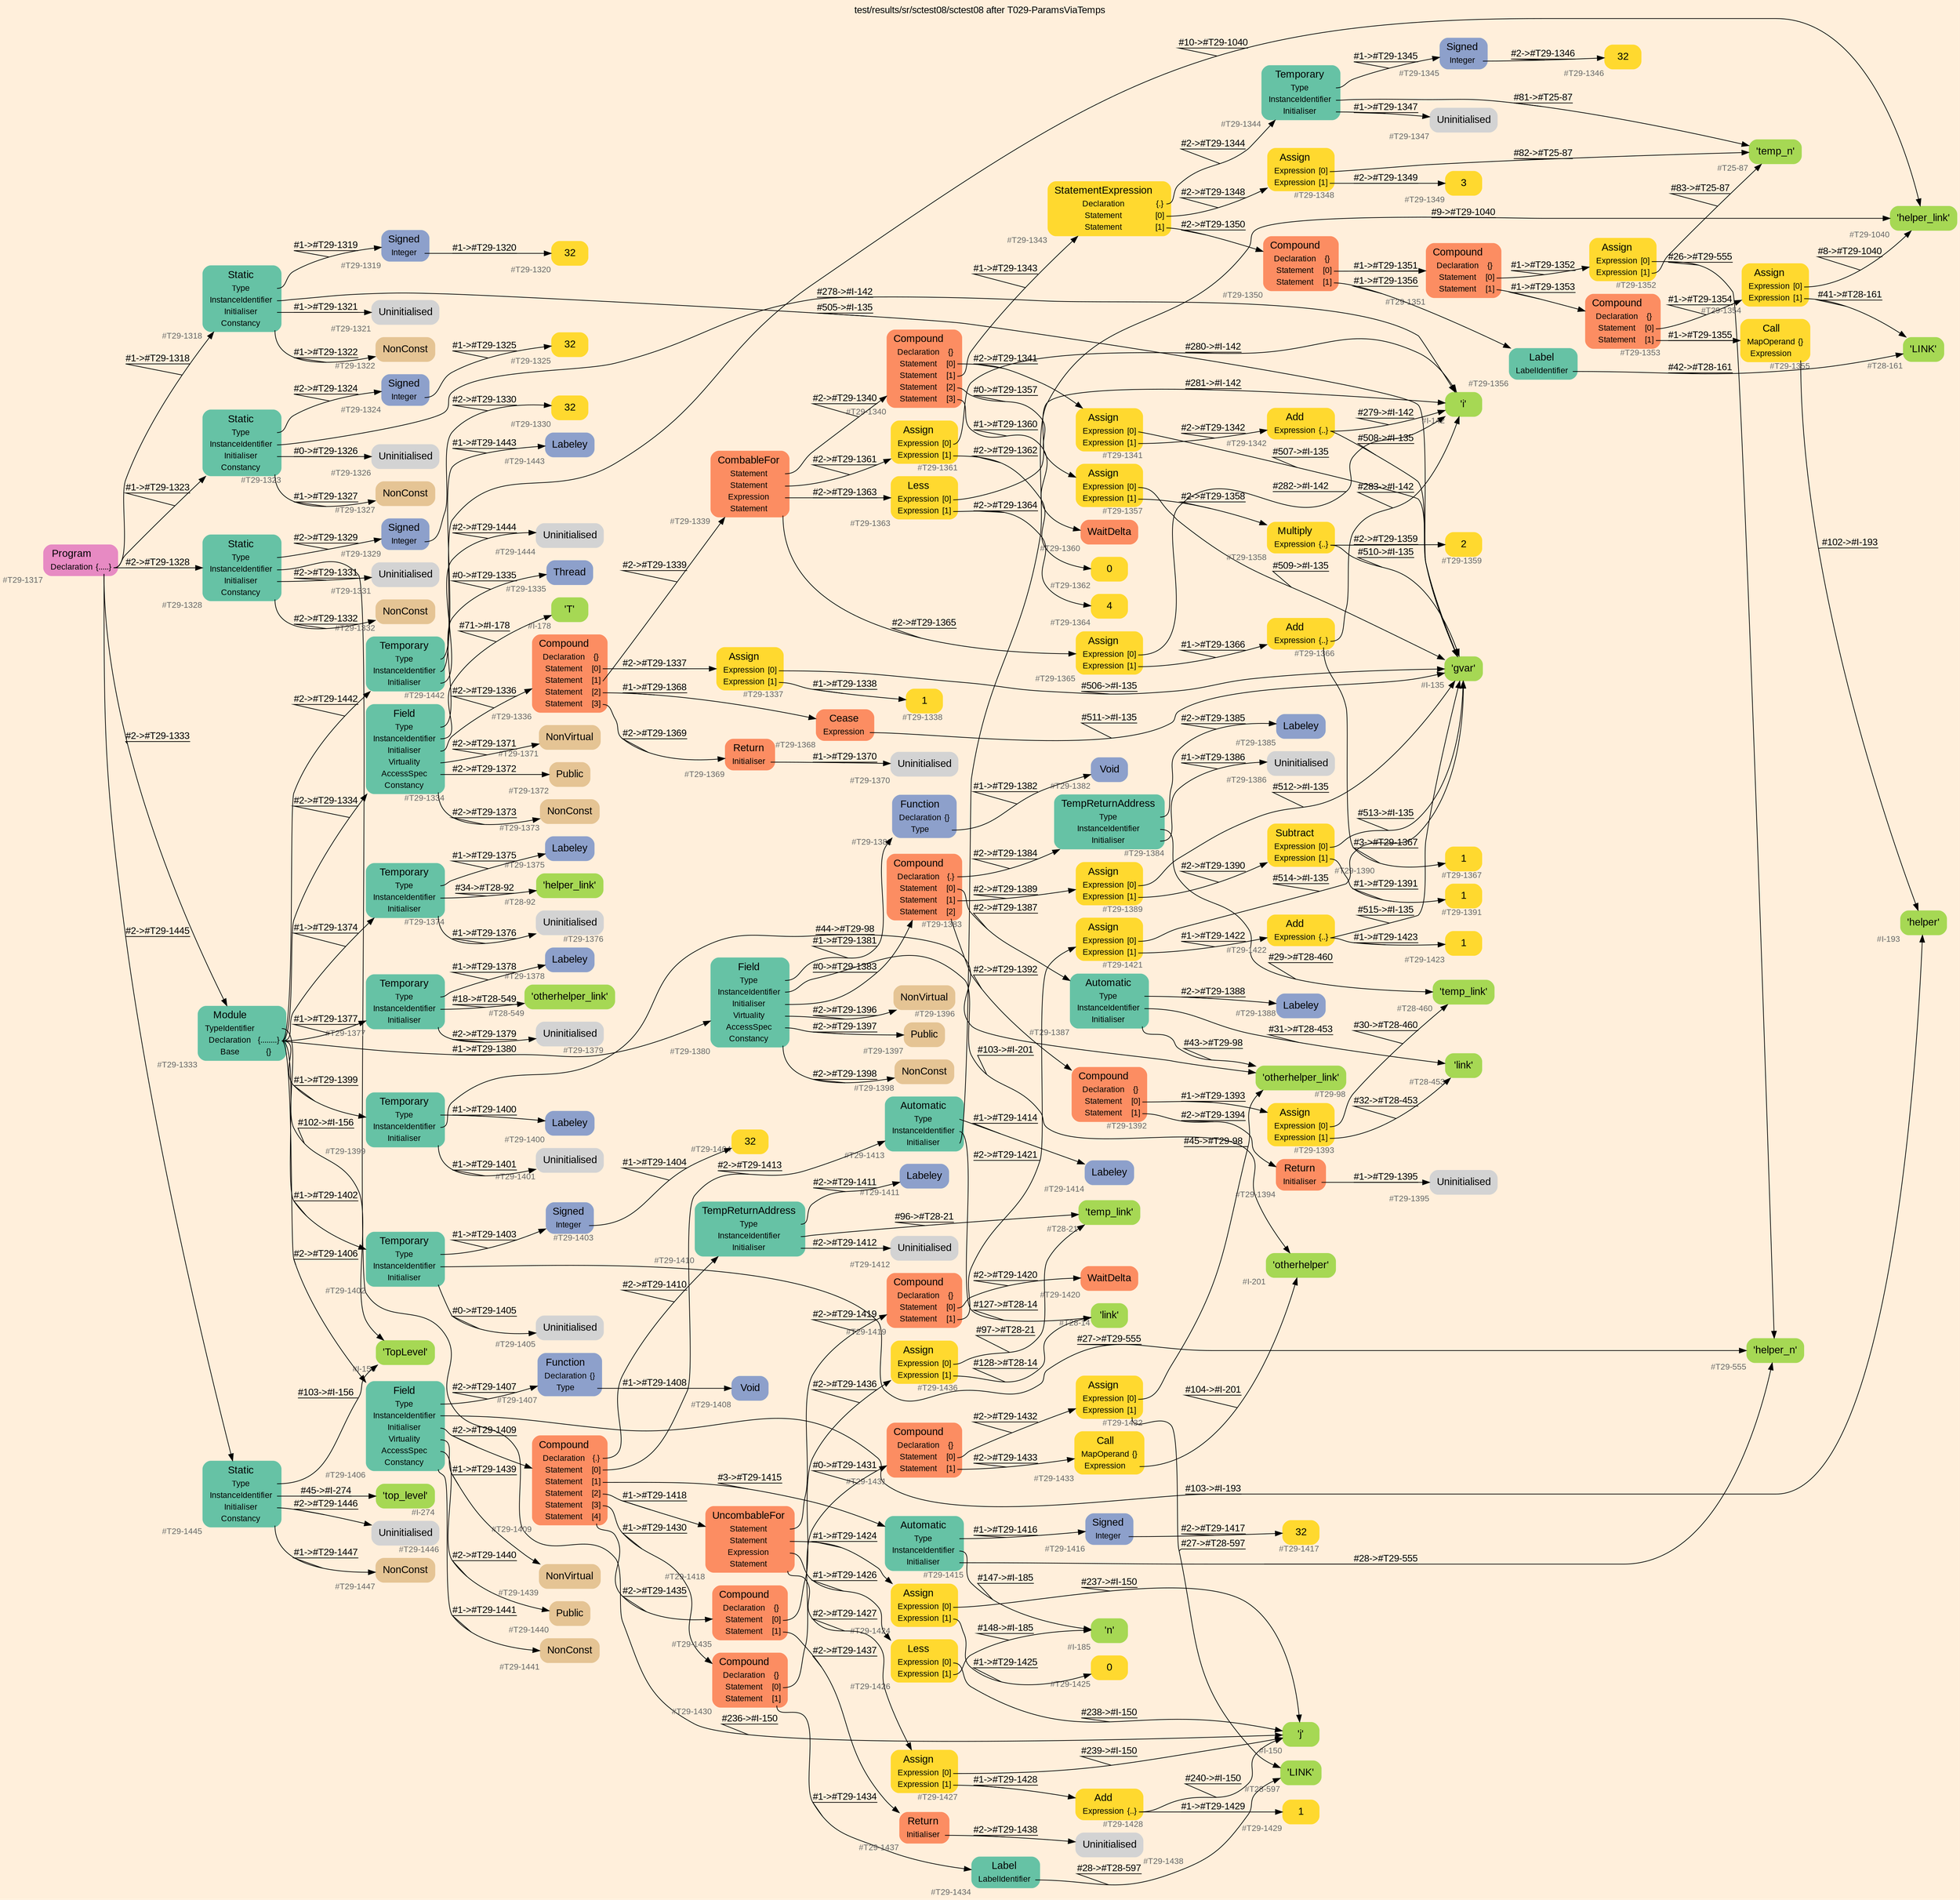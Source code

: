 digraph "test/results/sr/sctest08/sctest08 after T029-ParamsViaTemps" {
label = "test/results/sr/sctest08/sctest08 after T029-ParamsViaTemps"
labelloc = t
graph [
    rankdir = "LR"
    ranksep = 0.3
    bgcolor = antiquewhite1
    color = black
    fontcolor = black
    fontname = "Arial"
];
node [
    fontname = "Arial"
];
edge [
    fontname = "Arial"
];

// -------------------- node figure --------------------
// -------- block #T29-1317 ----------
"#T29-1317" [
    fillcolor = "/set28/4"
    xlabel = "#T29-1317"
    fontsize = "12"
    fontcolor = grey40
    shape = "plaintext"
    label = <<TABLE BORDER="0" CELLBORDER="0" CELLSPACING="0">
     <TR><TD><FONT COLOR="black" POINT-SIZE="15">Program</FONT></TD></TR>
     <TR><TD><FONT COLOR="black" POINT-SIZE="12">Declaration</FONT></TD><TD PORT="port0"><FONT COLOR="black" POINT-SIZE="12">{.....}</FONT></TD></TR>
    </TABLE>>
    style = "rounded,filled"
];

// -------- block #T29-1318 ----------
"#T29-1318" [
    fillcolor = "/set28/1"
    xlabel = "#T29-1318"
    fontsize = "12"
    fontcolor = grey40
    shape = "plaintext"
    label = <<TABLE BORDER="0" CELLBORDER="0" CELLSPACING="0">
     <TR><TD><FONT COLOR="black" POINT-SIZE="15">Static</FONT></TD></TR>
     <TR><TD><FONT COLOR="black" POINT-SIZE="12">Type</FONT></TD><TD PORT="port0"></TD></TR>
     <TR><TD><FONT COLOR="black" POINT-SIZE="12">InstanceIdentifier</FONT></TD><TD PORT="port1"></TD></TR>
     <TR><TD><FONT COLOR="black" POINT-SIZE="12">Initialiser</FONT></TD><TD PORT="port2"></TD></TR>
     <TR><TD><FONT COLOR="black" POINT-SIZE="12">Constancy</FONT></TD><TD PORT="port3"></TD></TR>
    </TABLE>>
    style = "rounded,filled"
];

// -------- block #T29-1319 ----------
"#T29-1319" [
    fillcolor = "/set28/3"
    xlabel = "#T29-1319"
    fontsize = "12"
    fontcolor = grey40
    shape = "plaintext"
    label = <<TABLE BORDER="0" CELLBORDER="0" CELLSPACING="0">
     <TR><TD><FONT COLOR="black" POINT-SIZE="15">Signed</FONT></TD></TR>
     <TR><TD><FONT COLOR="black" POINT-SIZE="12">Integer</FONT></TD><TD PORT="port0"></TD></TR>
    </TABLE>>
    style = "rounded,filled"
];

// -------- block #T29-1320 ----------
"#T29-1320" [
    fillcolor = "/set28/6"
    xlabel = "#T29-1320"
    fontsize = "12"
    fontcolor = grey40
    shape = "plaintext"
    label = <<TABLE BORDER="0" CELLBORDER="0" CELLSPACING="0">
     <TR><TD><FONT COLOR="black" POINT-SIZE="15">32</FONT></TD></TR>
    </TABLE>>
    style = "rounded,filled"
];

// -------- block #I-135 ----------
"#I-135" [
    fillcolor = "/set28/5"
    xlabel = "#I-135"
    fontsize = "12"
    fontcolor = grey40
    shape = "plaintext"
    label = <<TABLE BORDER="0" CELLBORDER="0" CELLSPACING="0">
     <TR><TD><FONT COLOR="black" POINT-SIZE="15">'gvar'</FONT></TD></TR>
    </TABLE>>
    style = "rounded,filled"
];

// -------- block #T29-1321 ----------
"#T29-1321" [
    xlabel = "#T29-1321"
    fontsize = "12"
    fontcolor = grey40
    shape = "plaintext"
    label = <<TABLE BORDER="0" CELLBORDER="0" CELLSPACING="0">
     <TR><TD><FONT COLOR="black" POINT-SIZE="15">Uninitialised</FONT></TD></TR>
    </TABLE>>
    style = "rounded,filled"
];

// -------- block #T29-1322 ----------
"#T29-1322" [
    fillcolor = "/set28/7"
    xlabel = "#T29-1322"
    fontsize = "12"
    fontcolor = grey40
    shape = "plaintext"
    label = <<TABLE BORDER="0" CELLBORDER="0" CELLSPACING="0">
     <TR><TD><FONT COLOR="black" POINT-SIZE="15">NonConst</FONT></TD></TR>
    </TABLE>>
    style = "rounded,filled"
];

// -------- block #T29-1323 ----------
"#T29-1323" [
    fillcolor = "/set28/1"
    xlabel = "#T29-1323"
    fontsize = "12"
    fontcolor = grey40
    shape = "plaintext"
    label = <<TABLE BORDER="0" CELLBORDER="0" CELLSPACING="0">
     <TR><TD><FONT COLOR="black" POINT-SIZE="15">Static</FONT></TD></TR>
     <TR><TD><FONT COLOR="black" POINT-SIZE="12">Type</FONT></TD><TD PORT="port0"></TD></TR>
     <TR><TD><FONT COLOR="black" POINT-SIZE="12">InstanceIdentifier</FONT></TD><TD PORT="port1"></TD></TR>
     <TR><TD><FONT COLOR="black" POINT-SIZE="12">Initialiser</FONT></TD><TD PORT="port2"></TD></TR>
     <TR><TD><FONT COLOR="black" POINT-SIZE="12">Constancy</FONT></TD><TD PORT="port3"></TD></TR>
    </TABLE>>
    style = "rounded,filled"
];

// -------- block #T29-1324 ----------
"#T29-1324" [
    fillcolor = "/set28/3"
    xlabel = "#T29-1324"
    fontsize = "12"
    fontcolor = grey40
    shape = "plaintext"
    label = <<TABLE BORDER="0" CELLBORDER="0" CELLSPACING="0">
     <TR><TD><FONT COLOR="black" POINT-SIZE="15">Signed</FONT></TD></TR>
     <TR><TD><FONT COLOR="black" POINT-SIZE="12">Integer</FONT></TD><TD PORT="port0"></TD></TR>
    </TABLE>>
    style = "rounded,filled"
];

// -------- block #T29-1325 ----------
"#T29-1325" [
    fillcolor = "/set28/6"
    xlabel = "#T29-1325"
    fontsize = "12"
    fontcolor = grey40
    shape = "plaintext"
    label = <<TABLE BORDER="0" CELLBORDER="0" CELLSPACING="0">
     <TR><TD><FONT COLOR="black" POINT-SIZE="15">32</FONT></TD></TR>
    </TABLE>>
    style = "rounded,filled"
];

// -------- block #I-142 ----------
"#I-142" [
    fillcolor = "/set28/5"
    xlabel = "#I-142"
    fontsize = "12"
    fontcolor = grey40
    shape = "plaintext"
    label = <<TABLE BORDER="0" CELLBORDER="0" CELLSPACING="0">
     <TR><TD><FONT COLOR="black" POINT-SIZE="15">'i'</FONT></TD></TR>
    </TABLE>>
    style = "rounded,filled"
];

// -------- block #T29-1326 ----------
"#T29-1326" [
    xlabel = "#T29-1326"
    fontsize = "12"
    fontcolor = grey40
    shape = "plaintext"
    label = <<TABLE BORDER="0" CELLBORDER="0" CELLSPACING="0">
     <TR><TD><FONT COLOR="black" POINT-SIZE="15">Uninitialised</FONT></TD></TR>
    </TABLE>>
    style = "rounded,filled"
];

// -------- block #T29-1327 ----------
"#T29-1327" [
    fillcolor = "/set28/7"
    xlabel = "#T29-1327"
    fontsize = "12"
    fontcolor = grey40
    shape = "plaintext"
    label = <<TABLE BORDER="0" CELLBORDER="0" CELLSPACING="0">
     <TR><TD><FONT COLOR="black" POINT-SIZE="15">NonConst</FONT></TD></TR>
    </TABLE>>
    style = "rounded,filled"
];

// -------- block #T29-1328 ----------
"#T29-1328" [
    fillcolor = "/set28/1"
    xlabel = "#T29-1328"
    fontsize = "12"
    fontcolor = grey40
    shape = "plaintext"
    label = <<TABLE BORDER="0" CELLBORDER="0" CELLSPACING="0">
     <TR><TD><FONT COLOR="black" POINT-SIZE="15">Static</FONT></TD></TR>
     <TR><TD><FONT COLOR="black" POINT-SIZE="12">Type</FONT></TD><TD PORT="port0"></TD></TR>
     <TR><TD><FONT COLOR="black" POINT-SIZE="12">InstanceIdentifier</FONT></TD><TD PORT="port1"></TD></TR>
     <TR><TD><FONT COLOR="black" POINT-SIZE="12">Initialiser</FONT></TD><TD PORT="port2"></TD></TR>
     <TR><TD><FONT COLOR="black" POINT-SIZE="12">Constancy</FONT></TD><TD PORT="port3"></TD></TR>
    </TABLE>>
    style = "rounded,filled"
];

// -------- block #T29-1329 ----------
"#T29-1329" [
    fillcolor = "/set28/3"
    xlabel = "#T29-1329"
    fontsize = "12"
    fontcolor = grey40
    shape = "plaintext"
    label = <<TABLE BORDER="0" CELLBORDER="0" CELLSPACING="0">
     <TR><TD><FONT COLOR="black" POINT-SIZE="15">Signed</FONT></TD></TR>
     <TR><TD><FONT COLOR="black" POINT-SIZE="12">Integer</FONT></TD><TD PORT="port0"></TD></TR>
    </TABLE>>
    style = "rounded,filled"
];

// -------- block #T29-1330 ----------
"#T29-1330" [
    fillcolor = "/set28/6"
    xlabel = "#T29-1330"
    fontsize = "12"
    fontcolor = grey40
    shape = "plaintext"
    label = <<TABLE BORDER="0" CELLBORDER="0" CELLSPACING="0">
     <TR><TD><FONT COLOR="black" POINT-SIZE="15">32</FONT></TD></TR>
    </TABLE>>
    style = "rounded,filled"
];

// -------- block #I-150 ----------
"#I-150" [
    fillcolor = "/set28/5"
    xlabel = "#I-150"
    fontsize = "12"
    fontcolor = grey40
    shape = "plaintext"
    label = <<TABLE BORDER="0" CELLBORDER="0" CELLSPACING="0">
     <TR><TD><FONT COLOR="black" POINT-SIZE="15">'j'</FONT></TD></TR>
    </TABLE>>
    style = "rounded,filled"
];

// -------- block #T29-1331 ----------
"#T29-1331" [
    xlabel = "#T29-1331"
    fontsize = "12"
    fontcolor = grey40
    shape = "plaintext"
    label = <<TABLE BORDER="0" CELLBORDER="0" CELLSPACING="0">
     <TR><TD><FONT COLOR="black" POINT-SIZE="15">Uninitialised</FONT></TD></TR>
    </TABLE>>
    style = "rounded,filled"
];

// -------- block #T29-1332 ----------
"#T29-1332" [
    fillcolor = "/set28/7"
    xlabel = "#T29-1332"
    fontsize = "12"
    fontcolor = grey40
    shape = "plaintext"
    label = <<TABLE BORDER="0" CELLBORDER="0" CELLSPACING="0">
     <TR><TD><FONT COLOR="black" POINT-SIZE="15">NonConst</FONT></TD></TR>
    </TABLE>>
    style = "rounded,filled"
];

// -------- block #T29-1333 ----------
"#T29-1333" [
    fillcolor = "/set28/1"
    xlabel = "#T29-1333"
    fontsize = "12"
    fontcolor = grey40
    shape = "plaintext"
    label = <<TABLE BORDER="0" CELLBORDER="0" CELLSPACING="0">
     <TR><TD><FONT COLOR="black" POINT-SIZE="15">Module</FONT></TD></TR>
     <TR><TD><FONT COLOR="black" POINT-SIZE="12">TypeIdentifier</FONT></TD><TD PORT="port0"></TD></TR>
     <TR><TD><FONT COLOR="black" POINT-SIZE="12">Declaration</FONT></TD><TD PORT="port1"><FONT COLOR="black" POINT-SIZE="12">{........}</FONT></TD></TR>
     <TR><TD><FONT COLOR="black" POINT-SIZE="12">Base</FONT></TD><TD PORT="port2"><FONT COLOR="black" POINT-SIZE="12">{}</FONT></TD></TR>
    </TABLE>>
    style = "rounded,filled"
];

// -------- block #I-156 ----------
"#I-156" [
    fillcolor = "/set28/5"
    xlabel = "#I-156"
    fontsize = "12"
    fontcolor = grey40
    shape = "plaintext"
    label = <<TABLE BORDER="0" CELLBORDER="0" CELLSPACING="0">
     <TR><TD><FONT COLOR="black" POINT-SIZE="15">'TopLevel'</FONT></TD></TR>
    </TABLE>>
    style = "rounded,filled"
];

// -------- block #T29-1334 ----------
"#T29-1334" [
    fillcolor = "/set28/1"
    xlabel = "#T29-1334"
    fontsize = "12"
    fontcolor = grey40
    shape = "plaintext"
    label = <<TABLE BORDER="0" CELLBORDER="0" CELLSPACING="0">
     <TR><TD><FONT COLOR="black" POINT-SIZE="15">Field</FONT></TD></TR>
     <TR><TD><FONT COLOR="black" POINT-SIZE="12">Type</FONT></TD><TD PORT="port0"></TD></TR>
     <TR><TD><FONT COLOR="black" POINT-SIZE="12">InstanceIdentifier</FONT></TD><TD PORT="port1"></TD></TR>
     <TR><TD><FONT COLOR="black" POINT-SIZE="12">Initialiser</FONT></TD><TD PORT="port2"></TD></TR>
     <TR><TD><FONT COLOR="black" POINT-SIZE="12">Virtuality</FONT></TD><TD PORT="port3"></TD></TR>
     <TR><TD><FONT COLOR="black" POINT-SIZE="12">AccessSpec</FONT></TD><TD PORT="port4"></TD></TR>
     <TR><TD><FONT COLOR="black" POINT-SIZE="12">Constancy</FONT></TD><TD PORT="port5"></TD></TR>
    </TABLE>>
    style = "rounded,filled"
];

// -------- block #T29-1335 ----------
"#T29-1335" [
    fillcolor = "/set28/3"
    xlabel = "#T29-1335"
    fontsize = "12"
    fontcolor = grey40
    shape = "plaintext"
    label = <<TABLE BORDER="0" CELLBORDER="0" CELLSPACING="0">
     <TR><TD><FONT COLOR="black" POINT-SIZE="15">Thread</FONT></TD></TR>
    </TABLE>>
    style = "rounded,filled"
];

// -------- block #I-178 ----------
"#I-178" [
    fillcolor = "/set28/5"
    xlabel = "#I-178"
    fontsize = "12"
    fontcolor = grey40
    shape = "plaintext"
    label = <<TABLE BORDER="0" CELLBORDER="0" CELLSPACING="0">
     <TR><TD><FONT COLOR="black" POINT-SIZE="15">'T'</FONT></TD></TR>
    </TABLE>>
    style = "rounded,filled"
];

// -------- block #T29-1336 ----------
"#T29-1336" [
    fillcolor = "/set28/2"
    xlabel = "#T29-1336"
    fontsize = "12"
    fontcolor = grey40
    shape = "plaintext"
    label = <<TABLE BORDER="0" CELLBORDER="0" CELLSPACING="0">
     <TR><TD><FONT COLOR="black" POINT-SIZE="15">Compound</FONT></TD></TR>
     <TR><TD><FONT COLOR="black" POINT-SIZE="12">Declaration</FONT></TD><TD PORT="port0"><FONT COLOR="black" POINT-SIZE="12">{}</FONT></TD></TR>
     <TR><TD><FONT COLOR="black" POINT-SIZE="12">Statement</FONT></TD><TD PORT="port1"><FONT COLOR="black" POINT-SIZE="12">[0]</FONT></TD></TR>
     <TR><TD><FONT COLOR="black" POINT-SIZE="12">Statement</FONT></TD><TD PORT="port2"><FONT COLOR="black" POINT-SIZE="12">[1]</FONT></TD></TR>
     <TR><TD><FONT COLOR="black" POINT-SIZE="12">Statement</FONT></TD><TD PORT="port3"><FONT COLOR="black" POINT-SIZE="12">[2]</FONT></TD></TR>
     <TR><TD><FONT COLOR="black" POINT-SIZE="12">Statement</FONT></TD><TD PORT="port4"><FONT COLOR="black" POINT-SIZE="12">[3]</FONT></TD></TR>
    </TABLE>>
    style = "rounded,filled"
];

// -------- block #T29-1337 ----------
"#T29-1337" [
    fillcolor = "/set28/6"
    xlabel = "#T29-1337"
    fontsize = "12"
    fontcolor = grey40
    shape = "plaintext"
    label = <<TABLE BORDER="0" CELLBORDER="0" CELLSPACING="0">
     <TR><TD><FONT COLOR="black" POINT-SIZE="15">Assign</FONT></TD></TR>
     <TR><TD><FONT COLOR="black" POINT-SIZE="12">Expression</FONT></TD><TD PORT="port0"><FONT COLOR="black" POINT-SIZE="12">[0]</FONT></TD></TR>
     <TR><TD><FONT COLOR="black" POINT-SIZE="12">Expression</FONT></TD><TD PORT="port1"><FONT COLOR="black" POINT-SIZE="12">[1]</FONT></TD></TR>
    </TABLE>>
    style = "rounded,filled"
];

// -------- block #T29-1338 ----------
"#T29-1338" [
    fillcolor = "/set28/6"
    xlabel = "#T29-1338"
    fontsize = "12"
    fontcolor = grey40
    shape = "plaintext"
    label = <<TABLE BORDER="0" CELLBORDER="0" CELLSPACING="0">
     <TR><TD><FONT COLOR="black" POINT-SIZE="15">1</FONT></TD></TR>
    </TABLE>>
    style = "rounded,filled"
];

// -------- block #T29-1339 ----------
"#T29-1339" [
    fillcolor = "/set28/2"
    xlabel = "#T29-1339"
    fontsize = "12"
    fontcolor = grey40
    shape = "plaintext"
    label = <<TABLE BORDER="0" CELLBORDER="0" CELLSPACING="0">
     <TR><TD><FONT COLOR="black" POINT-SIZE="15">CombableFor</FONT></TD></TR>
     <TR><TD><FONT COLOR="black" POINT-SIZE="12">Statement</FONT></TD><TD PORT="port0"></TD></TR>
     <TR><TD><FONT COLOR="black" POINT-SIZE="12">Statement</FONT></TD><TD PORT="port1"></TD></TR>
     <TR><TD><FONT COLOR="black" POINT-SIZE="12">Expression</FONT></TD><TD PORT="port2"></TD></TR>
     <TR><TD><FONT COLOR="black" POINT-SIZE="12">Statement</FONT></TD><TD PORT="port3"></TD></TR>
    </TABLE>>
    style = "rounded,filled"
];

// -------- block #T29-1340 ----------
"#T29-1340" [
    fillcolor = "/set28/2"
    xlabel = "#T29-1340"
    fontsize = "12"
    fontcolor = grey40
    shape = "plaintext"
    label = <<TABLE BORDER="0" CELLBORDER="0" CELLSPACING="0">
     <TR><TD><FONT COLOR="black" POINT-SIZE="15">Compound</FONT></TD></TR>
     <TR><TD><FONT COLOR="black" POINT-SIZE="12">Declaration</FONT></TD><TD PORT="port0"><FONT COLOR="black" POINT-SIZE="12">{}</FONT></TD></TR>
     <TR><TD><FONT COLOR="black" POINT-SIZE="12">Statement</FONT></TD><TD PORT="port1"><FONT COLOR="black" POINT-SIZE="12">[0]</FONT></TD></TR>
     <TR><TD><FONT COLOR="black" POINT-SIZE="12">Statement</FONT></TD><TD PORT="port2"><FONT COLOR="black" POINT-SIZE="12">[1]</FONT></TD></TR>
     <TR><TD><FONT COLOR="black" POINT-SIZE="12">Statement</FONT></TD><TD PORT="port3"><FONT COLOR="black" POINT-SIZE="12">[2]</FONT></TD></TR>
     <TR><TD><FONT COLOR="black" POINT-SIZE="12">Statement</FONT></TD><TD PORT="port4"><FONT COLOR="black" POINT-SIZE="12">[3]</FONT></TD></TR>
    </TABLE>>
    style = "rounded,filled"
];

// -------- block #T29-1341 ----------
"#T29-1341" [
    fillcolor = "/set28/6"
    xlabel = "#T29-1341"
    fontsize = "12"
    fontcolor = grey40
    shape = "plaintext"
    label = <<TABLE BORDER="0" CELLBORDER="0" CELLSPACING="0">
     <TR><TD><FONT COLOR="black" POINT-SIZE="15">Assign</FONT></TD></TR>
     <TR><TD><FONT COLOR="black" POINT-SIZE="12">Expression</FONT></TD><TD PORT="port0"><FONT COLOR="black" POINT-SIZE="12">[0]</FONT></TD></TR>
     <TR><TD><FONT COLOR="black" POINT-SIZE="12">Expression</FONT></TD><TD PORT="port1"><FONT COLOR="black" POINT-SIZE="12">[1]</FONT></TD></TR>
    </TABLE>>
    style = "rounded,filled"
];

// -------- block #T29-1342 ----------
"#T29-1342" [
    fillcolor = "/set28/6"
    xlabel = "#T29-1342"
    fontsize = "12"
    fontcolor = grey40
    shape = "plaintext"
    label = <<TABLE BORDER="0" CELLBORDER="0" CELLSPACING="0">
     <TR><TD><FONT COLOR="black" POINT-SIZE="15">Add</FONT></TD></TR>
     <TR><TD><FONT COLOR="black" POINT-SIZE="12">Expression</FONT></TD><TD PORT="port0"><FONT COLOR="black" POINT-SIZE="12">{..}</FONT></TD></TR>
    </TABLE>>
    style = "rounded,filled"
];

// -------- block #T29-1343 ----------
"#T29-1343" [
    fillcolor = "/set28/6"
    xlabel = "#T29-1343"
    fontsize = "12"
    fontcolor = grey40
    shape = "plaintext"
    label = <<TABLE BORDER="0" CELLBORDER="0" CELLSPACING="0">
     <TR><TD><FONT COLOR="black" POINT-SIZE="15">StatementExpression</FONT></TD></TR>
     <TR><TD><FONT COLOR="black" POINT-SIZE="12">Declaration</FONT></TD><TD PORT="port0"><FONT COLOR="black" POINT-SIZE="12">{.}</FONT></TD></TR>
     <TR><TD><FONT COLOR="black" POINT-SIZE="12">Statement</FONT></TD><TD PORT="port1"><FONT COLOR="black" POINT-SIZE="12">[0]</FONT></TD></TR>
     <TR><TD><FONT COLOR="black" POINT-SIZE="12">Statement</FONT></TD><TD PORT="port2"><FONT COLOR="black" POINT-SIZE="12">[1]</FONT></TD></TR>
    </TABLE>>
    style = "rounded,filled"
];

// -------- block #T29-1344 ----------
"#T29-1344" [
    fillcolor = "/set28/1"
    xlabel = "#T29-1344"
    fontsize = "12"
    fontcolor = grey40
    shape = "plaintext"
    label = <<TABLE BORDER="0" CELLBORDER="0" CELLSPACING="0">
     <TR><TD><FONT COLOR="black" POINT-SIZE="15">Temporary</FONT></TD></TR>
     <TR><TD><FONT COLOR="black" POINT-SIZE="12">Type</FONT></TD><TD PORT="port0"></TD></TR>
     <TR><TD><FONT COLOR="black" POINT-SIZE="12">InstanceIdentifier</FONT></TD><TD PORT="port1"></TD></TR>
     <TR><TD><FONT COLOR="black" POINT-SIZE="12">Initialiser</FONT></TD><TD PORT="port2"></TD></TR>
    </TABLE>>
    style = "rounded,filled"
];

// -------- block #T29-1345 ----------
"#T29-1345" [
    fillcolor = "/set28/3"
    xlabel = "#T29-1345"
    fontsize = "12"
    fontcolor = grey40
    shape = "plaintext"
    label = <<TABLE BORDER="0" CELLBORDER="0" CELLSPACING="0">
     <TR><TD><FONT COLOR="black" POINT-SIZE="15">Signed</FONT></TD></TR>
     <TR><TD><FONT COLOR="black" POINT-SIZE="12">Integer</FONT></TD><TD PORT="port0"></TD></TR>
    </TABLE>>
    style = "rounded,filled"
];

// -------- block #T29-1346 ----------
"#T29-1346" [
    fillcolor = "/set28/6"
    xlabel = "#T29-1346"
    fontsize = "12"
    fontcolor = grey40
    shape = "plaintext"
    label = <<TABLE BORDER="0" CELLBORDER="0" CELLSPACING="0">
     <TR><TD><FONT COLOR="black" POINT-SIZE="15">32</FONT></TD></TR>
    </TABLE>>
    style = "rounded,filled"
];

// -------- block #T25-87 ----------
"#T25-87" [
    fillcolor = "/set28/5"
    xlabel = "#T25-87"
    fontsize = "12"
    fontcolor = grey40
    shape = "plaintext"
    label = <<TABLE BORDER="0" CELLBORDER="0" CELLSPACING="0">
     <TR><TD><FONT COLOR="black" POINT-SIZE="15">'temp_n'</FONT></TD></TR>
    </TABLE>>
    style = "rounded,filled"
];

// -------- block #T29-1347 ----------
"#T29-1347" [
    xlabel = "#T29-1347"
    fontsize = "12"
    fontcolor = grey40
    shape = "plaintext"
    label = <<TABLE BORDER="0" CELLBORDER="0" CELLSPACING="0">
     <TR><TD><FONT COLOR="black" POINT-SIZE="15">Uninitialised</FONT></TD></TR>
    </TABLE>>
    style = "rounded,filled"
];

// -------- block #T29-1348 ----------
"#T29-1348" [
    fillcolor = "/set28/6"
    xlabel = "#T29-1348"
    fontsize = "12"
    fontcolor = grey40
    shape = "plaintext"
    label = <<TABLE BORDER="0" CELLBORDER="0" CELLSPACING="0">
     <TR><TD><FONT COLOR="black" POINT-SIZE="15">Assign</FONT></TD></TR>
     <TR><TD><FONT COLOR="black" POINT-SIZE="12">Expression</FONT></TD><TD PORT="port0"><FONT COLOR="black" POINT-SIZE="12">[0]</FONT></TD></TR>
     <TR><TD><FONT COLOR="black" POINT-SIZE="12">Expression</FONT></TD><TD PORT="port1"><FONT COLOR="black" POINT-SIZE="12">[1]</FONT></TD></TR>
    </TABLE>>
    style = "rounded,filled"
];

// -------- block #T29-1349 ----------
"#T29-1349" [
    fillcolor = "/set28/6"
    xlabel = "#T29-1349"
    fontsize = "12"
    fontcolor = grey40
    shape = "plaintext"
    label = <<TABLE BORDER="0" CELLBORDER="0" CELLSPACING="0">
     <TR><TD><FONT COLOR="black" POINT-SIZE="15">3</FONT></TD></TR>
    </TABLE>>
    style = "rounded,filled"
];

// -------- block #T29-1350 ----------
"#T29-1350" [
    fillcolor = "/set28/2"
    xlabel = "#T29-1350"
    fontsize = "12"
    fontcolor = grey40
    shape = "plaintext"
    label = <<TABLE BORDER="0" CELLBORDER="0" CELLSPACING="0">
     <TR><TD><FONT COLOR="black" POINT-SIZE="15">Compound</FONT></TD></TR>
     <TR><TD><FONT COLOR="black" POINT-SIZE="12">Declaration</FONT></TD><TD PORT="port0"><FONT COLOR="black" POINT-SIZE="12">{}</FONT></TD></TR>
     <TR><TD><FONT COLOR="black" POINT-SIZE="12">Statement</FONT></TD><TD PORT="port1"><FONT COLOR="black" POINT-SIZE="12">[0]</FONT></TD></TR>
     <TR><TD><FONT COLOR="black" POINT-SIZE="12">Statement</FONT></TD><TD PORT="port2"><FONT COLOR="black" POINT-SIZE="12">[1]</FONT></TD></TR>
    </TABLE>>
    style = "rounded,filled"
];

// -------- block #T29-1351 ----------
"#T29-1351" [
    fillcolor = "/set28/2"
    xlabel = "#T29-1351"
    fontsize = "12"
    fontcolor = grey40
    shape = "plaintext"
    label = <<TABLE BORDER="0" CELLBORDER="0" CELLSPACING="0">
     <TR><TD><FONT COLOR="black" POINT-SIZE="15">Compound</FONT></TD></TR>
     <TR><TD><FONT COLOR="black" POINT-SIZE="12">Declaration</FONT></TD><TD PORT="port0"><FONT COLOR="black" POINT-SIZE="12">{}</FONT></TD></TR>
     <TR><TD><FONT COLOR="black" POINT-SIZE="12">Statement</FONT></TD><TD PORT="port1"><FONT COLOR="black" POINT-SIZE="12">[0]</FONT></TD></TR>
     <TR><TD><FONT COLOR="black" POINT-SIZE="12">Statement</FONT></TD><TD PORT="port2"><FONT COLOR="black" POINT-SIZE="12">[1]</FONT></TD></TR>
    </TABLE>>
    style = "rounded,filled"
];

// -------- block #T29-1352 ----------
"#T29-1352" [
    fillcolor = "/set28/6"
    xlabel = "#T29-1352"
    fontsize = "12"
    fontcolor = grey40
    shape = "plaintext"
    label = <<TABLE BORDER="0" CELLBORDER="0" CELLSPACING="0">
     <TR><TD><FONT COLOR="black" POINT-SIZE="15">Assign</FONT></TD></TR>
     <TR><TD><FONT COLOR="black" POINT-SIZE="12">Expression</FONT></TD><TD PORT="port0"><FONT COLOR="black" POINT-SIZE="12">[0]</FONT></TD></TR>
     <TR><TD><FONT COLOR="black" POINT-SIZE="12">Expression</FONT></TD><TD PORT="port1"><FONT COLOR="black" POINT-SIZE="12">[1]</FONT></TD></TR>
    </TABLE>>
    style = "rounded,filled"
];

// -------- block #T29-555 ----------
"#T29-555" [
    fillcolor = "/set28/5"
    xlabel = "#T29-555"
    fontsize = "12"
    fontcolor = grey40
    shape = "plaintext"
    label = <<TABLE BORDER="0" CELLBORDER="0" CELLSPACING="0">
     <TR><TD><FONT COLOR="black" POINT-SIZE="15">'helper_n'</FONT></TD></TR>
    </TABLE>>
    style = "rounded,filled"
];

// -------- block #T29-1353 ----------
"#T29-1353" [
    fillcolor = "/set28/2"
    xlabel = "#T29-1353"
    fontsize = "12"
    fontcolor = grey40
    shape = "plaintext"
    label = <<TABLE BORDER="0" CELLBORDER="0" CELLSPACING="0">
     <TR><TD><FONT COLOR="black" POINT-SIZE="15">Compound</FONT></TD></TR>
     <TR><TD><FONT COLOR="black" POINT-SIZE="12">Declaration</FONT></TD><TD PORT="port0"><FONT COLOR="black" POINT-SIZE="12">{}</FONT></TD></TR>
     <TR><TD><FONT COLOR="black" POINT-SIZE="12">Statement</FONT></TD><TD PORT="port1"><FONT COLOR="black" POINT-SIZE="12">[0]</FONT></TD></TR>
     <TR><TD><FONT COLOR="black" POINT-SIZE="12">Statement</FONT></TD><TD PORT="port2"><FONT COLOR="black" POINT-SIZE="12">[1]</FONT></TD></TR>
    </TABLE>>
    style = "rounded,filled"
];

// -------- block #T29-1354 ----------
"#T29-1354" [
    fillcolor = "/set28/6"
    xlabel = "#T29-1354"
    fontsize = "12"
    fontcolor = grey40
    shape = "plaintext"
    label = <<TABLE BORDER="0" CELLBORDER="0" CELLSPACING="0">
     <TR><TD><FONT COLOR="black" POINT-SIZE="15">Assign</FONT></TD></TR>
     <TR><TD><FONT COLOR="black" POINT-SIZE="12">Expression</FONT></TD><TD PORT="port0"><FONT COLOR="black" POINT-SIZE="12">[0]</FONT></TD></TR>
     <TR><TD><FONT COLOR="black" POINT-SIZE="12">Expression</FONT></TD><TD PORT="port1"><FONT COLOR="black" POINT-SIZE="12">[1]</FONT></TD></TR>
    </TABLE>>
    style = "rounded,filled"
];

// -------- block #T29-1040 ----------
"#T29-1040" [
    fillcolor = "/set28/5"
    xlabel = "#T29-1040"
    fontsize = "12"
    fontcolor = grey40
    shape = "plaintext"
    label = <<TABLE BORDER="0" CELLBORDER="0" CELLSPACING="0">
     <TR><TD><FONT COLOR="black" POINT-SIZE="15">'helper_link'</FONT></TD></TR>
    </TABLE>>
    style = "rounded,filled"
];

// -------- block #T28-161 ----------
"#T28-161" [
    fillcolor = "/set28/5"
    xlabel = "#T28-161"
    fontsize = "12"
    fontcolor = grey40
    shape = "plaintext"
    label = <<TABLE BORDER="0" CELLBORDER="0" CELLSPACING="0">
     <TR><TD><FONT COLOR="black" POINT-SIZE="15">'LINK'</FONT></TD></TR>
    </TABLE>>
    style = "rounded,filled"
];

// -------- block #T29-1355 ----------
"#T29-1355" [
    fillcolor = "/set28/6"
    xlabel = "#T29-1355"
    fontsize = "12"
    fontcolor = grey40
    shape = "plaintext"
    label = <<TABLE BORDER="0" CELLBORDER="0" CELLSPACING="0">
     <TR><TD><FONT COLOR="black" POINT-SIZE="15">Call</FONT></TD></TR>
     <TR><TD><FONT COLOR="black" POINT-SIZE="12">MapOperand</FONT></TD><TD PORT="port0"><FONT COLOR="black" POINT-SIZE="12">{}</FONT></TD></TR>
     <TR><TD><FONT COLOR="black" POINT-SIZE="12">Expression</FONT></TD><TD PORT="port1"></TD></TR>
    </TABLE>>
    style = "rounded,filled"
];

// -------- block #I-193 ----------
"#I-193" [
    fillcolor = "/set28/5"
    xlabel = "#I-193"
    fontsize = "12"
    fontcolor = grey40
    shape = "plaintext"
    label = <<TABLE BORDER="0" CELLBORDER="0" CELLSPACING="0">
     <TR><TD><FONT COLOR="black" POINT-SIZE="15">'helper'</FONT></TD></TR>
    </TABLE>>
    style = "rounded,filled"
];

// -------- block #T29-1356 ----------
"#T29-1356" [
    fillcolor = "/set28/1"
    xlabel = "#T29-1356"
    fontsize = "12"
    fontcolor = grey40
    shape = "plaintext"
    label = <<TABLE BORDER="0" CELLBORDER="0" CELLSPACING="0">
     <TR><TD><FONT COLOR="black" POINT-SIZE="15">Label</FONT></TD></TR>
     <TR><TD><FONT COLOR="black" POINT-SIZE="12">LabelIdentifier</FONT></TD><TD PORT="port0"></TD></TR>
    </TABLE>>
    style = "rounded,filled"
];

// -------- block #T29-1357 ----------
"#T29-1357" [
    fillcolor = "/set28/6"
    xlabel = "#T29-1357"
    fontsize = "12"
    fontcolor = grey40
    shape = "plaintext"
    label = <<TABLE BORDER="0" CELLBORDER="0" CELLSPACING="0">
     <TR><TD><FONT COLOR="black" POINT-SIZE="15">Assign</FONT></TD></TR>
     <TR><TD><FONT COLOR="black" POINT-SIZE="12">Expression</FONT></TD><TD PORT="port0"><FONT COLOR="black" POINT-SIZE="12">[0]</FONT></TD></TR>
     <TR><TD><FONT COLOR="black" POINT-SIZE="12">Expression</FONT></TD><TD PORT="port1"><FONT COLOR="black" POINT-SIZE="12">[1]</FONT></TD></TR>
    </TABLE>>
    style = "rounded,filled"
];

// -------- block #T29-1358 ----------
"#T29-1358" [
    fillcolor = "/set28/6"
    xlabel = "#T29-1358"
    fontsize = "12"
    fontcolor = grey40
    shape = "plaintext"
    label = <<TABLE BORDER="0" CELLBORDER="0" CELLSPACING="0">
     <TR><TD><FONT COLOR="black" POINT-SIZE="15">Multiply</FONT></TD></TR>
     <TR><TD><FONT COLOR="black" POINT-SIZE="12">Expression</FONT></TD><TD PORT="port0"><FONT COLOR="black" POINT-SIZE="12">{..}</FONT></TD></TR>
    </TABLE>>
    style = "rounded,filled"
];

// -------- block #T29-1359 ----------
"#T29-1359" [
    fillcolor = "/set28/6"
    xlabel = "#T29-1359"
    fontsize = "12"
    fontcolor = grey40
    shape = "plaintext"
    label = <<TABLE BORDER="0" CELLBORDER="0" CELLSPACING="0">
     <TR><TD><FONT COLOR="black" POINT-SIZE="15">2</FONT></TD></TR>
    </TABLE>>
    style = "rounded,filled"
];

// -------- block #T29-1360 ----------
"#T29-1360" [
    fillcolor = "/set28/2"
    xlabel = "#T29-1360"
    fontsize = "12"
    fontcolor = grey40
    shape = "plaintext"
    label = <<TABLE BORDER="0" CELLBORDER="0" CELLSPACING="0">
     <TR><TD><FONT COLOR="black" POINT-SIZE="15">WaitDelta</FONT></TD></TR>
    </TABLE>>
    style = "rounded,filled"
];

// -------- block #T29-1361 ----------
"#T29-1361" [
    fillcolor = "/set28/6"
    xlabel = "#T29-1361"
    fontsize = "12"
    fontcolor = grey40
    shape = "plaintext"
    label = <<TABLE BORDER="0" CELLBORDER="0" CELLSPACING="0">
     <TR><TD><FONT COLOR="black" POINT-SIZE="15">Assign</FONT></TD></TR>
     <TR><TD><FONT COLOR="black" POINT-SIZE="12">Expression</FONT></TD><TD PORT="port0"><FONT COLOR="black" POINT-SIZE="12">[0]</FONT></TD></TR>
     <TR><TD><FONT COLOR="black" POINT-SIZE="12">Expression</FONT></TD><TD PORT="port1"><FONT COLOR="black" POINT-SIZE="12">[1]</FONT></TD></TR>
    </TABLE>>
    style = "rounded,filled"
];

// -------- block #T29-1362 ----------
"#T29-1362" [
    fillcolor = "/set28/6"
    xlabel = "#T29-1362"
    fontsize = "12"
    fontcolor = grey40
    shape = "plaintext"
    label = <<TABLE BORDER="0" CELLBORDER="0" CELLSPACING="0">
     <TR><TD><FONT COLOR="black" POINT-SIZE="15">0</FONT></TD></TR>
    </TABLE>>
    style = "rounded,filled"
];

// -------- block #T29-1363 ----------
"#T29-1363" [
    fillcolor = "/set28/6"
    xlabel = "#T29-1363"
    fontsize = "12"
    fontcolor = grey40
    shape = "plaintext"
    label = <<TABLE BORDER="0" CELLBORDER="0" CELLSPACING="0">
     <TR><TD><FONT COLOR="black" POINT-SIZE="15">Less</FONT></TD></TR>
     <TR><TD><FONT COLOR="black" POINT-SIZE="12">Expression</FONT></TD><TD PORT="port0"><FONT COLOR="black" POINT-SIZE="12">[0]</FONT></TD></TR>
     <TR><TD><FONT COLOR="black" POINT-SIZE="12">Expression</FONT></TD><TD PORT="port1"><FONT COLOR="black" POINT-SIZE="12">[1]</FONT></TD></TR>
    </TABLE>>
    style = "rounded,filled"
];

// -------- block #T29-1364 ----------
"#T29-1364" [
    fillcolor = "/set28/6"
    xlabel = "#T29-1364"
    fontsize = "12"
    fontcolor = grey40
    shape = "plaintext"
    label = <<TABLE BORDER="0" CELLBORDER="0" CELLSPACING="0">
     <TR><TD><FONT COLOR="black" POINT-SIZE="15">4</FONT></TD></TR>
    </TABLE>>
    style = "rounded,filled"
];

// -------- block #T29-1365 ----------
"#T29-1365" [
    fillcolor = "/set28/6"
    xlabel = "#T29-1365"
    fontsize = "12"
    fontcolor = grey40
    shape = "plaintext"
    label = <<TABLE BORDER="0" CELLBORDER="0" CELLSPACING="0">
     <TR><TD><FONT COLOR="black" POINT-SIZE="15">Assign</FONT></TD></TR>
     <TR><TD><FONT COLOR="black" POINT-SIZE="12">Expression</FONT></TD><TD PORT="port0"><FONT COLOR="black" POINT-SIZE="12">[0]</FONT></TD></TR>
     <TR><TD><FONT COLOR="black" POINT-SIZE="12">Expression</FONT></TD><TD PORT="port1"><FONT COLOR="black" POINT-SIZE="12">[1]</FONT></TD></TR>
    </TABLE>>
    style = "rounded,filled"
];

// -------- block #T29-1366 ----------
"#T29-1366" [
    fillcolor = "/set28/6"
    xlabel = "#T29-1366"
    fontsize = "12"
    fontcolor = grey40
    shape = "plaintext"
    label = <<TABLE BORDER="0" CELLBORDER="0" CELLSPACING="0">
     <TR><TD><FONT COLOR="black" POINT-SIZE="15">Add</FONT></TD></TR>
     <TR><TD><FONT COLOR="black" POINT-SIZE="12">Expression</FONT></TD><TD PORT="port0"><FONT COLOR="black" POINT-SIZE="12">{..}</FONT></TD></TR>
    </TABLE>>
    style = "rounded,filled"
];

// -------- block #T29-1367 ----------
"#T29-1367" [
    fillcolor = "/set28/6"
    xlabel = "#T29-1367"
    fontsize = "12"
    fontcolor = grey40
    shape = "plaintext"
    label = <<TABLE BORDER="0" CELLBORDER="0" CELLSPACING="0">
     <TR><TD><FONT COLOR="black" POINT-SIZE="15">1</FONT></TD></TR>
    </TABLE>>
    style = "rounded,filled"
];

// -------- block #T29-1368 ----------
"#T29-1368" [
    fillcolor = "/set28/2"
    xlabel = "#T29-1368"
    fontsize = "12"
    fontcolor = grey40
    shape = "plaintext"
    label = <<TABLE BORDER="0" CELLBORDER="0" CELLSPACING="0">
     <TR><TD><FONT COLOR="black" POINT-SIZE="15">Cease</FONT></TD></TR>
     <TR><TD><FONT COLOR="black" POINT-SIZE="12">Expression</FONT></TD><TD PORT="port0"></TD></TR>
    </TABLE>>
    style = "rounded,filled"
];

// -------- block #T29-1369 ----------
"#T29-1369" [
    fillcolor = "/set28/2"
    xlabel = "#T29-1369"
    fontsize = "12"
    fontcolor = grey40
    shape = "plaintext"
    label = <<TABLE BORDER="0" CELLBORDER="0" CELLSPACING="0">
     <TR><TD><FONT COLOR="black" POINT-SIZE="15">Return</FONT></TD></TR>
     <TR><TD><FONT COLOR="black" POINT-SIZE="12">Initialiser</FONT></TD><TD PORT="port0"></TD></TR>
    </TABLE>>
    style = "rounded,filled"
];

// -------- block #T29-1370 ----------
"#T29-1370" [
    xlabel = "#T29-1370"
    fontsize = "12"
    fontcolor = grey40
    shape = "plaintext"
    label = <<TABLE BORDER="0" CELLBORDER="0" CELLSPACING="0">
     <TR><TD><FONT COLOR="black" POINT-SIZE="15">Uninitialised</FONT></TD></TR>
    </TABLE>>
    style = "rounded,filled"
];

// -------- block #T29-1371 ----------
"#T29-1371" [
    fillcolor = "/set28/7"
    xlabel = "#T29-1371"
    fontsize = "12"
    fontcolor = grey40
    shape = "plaintext"
    label = <<TABLE BORDER="0" CELLBORDER="0" CELLSPACING="0">
     <TR><TD><FONT COLOR="black" POINT-SIZE="15">NonVirtual</FONT></TD></TR>
    </TABLE>>
    style = "rounded,filled"
];

// -------- block #T29-1372 ----------
"#T29-1372" [
    fillcolor = "/set28/7"
    xlabel = "#T29-1372"
    fontsize = "12"
    fontcolor = grey40
    shape = "plaintext"
    label = <<TABLE BORDER="0" CELLBORDER="0" CELLSPACING="0">
     <TR><TD><FONT COLOR="black" POINT-SIZE="15">Public</FONT></TD></TR>
    </TABLE>>
    style = "rounded,filled"
];

// -------- block #T29-1373 ----------
"#T29-1373" [
    fillcolor = "/set28/7"
    xlabel = "#T29-1373"
    fontsize = "12"
    fontcolor = grey40
    shape = "plaintext"
    label = <<TABLE BORDER="0" CELLBORDER="0" CELLSPACING="0">
     <TR><TD><FONT COLOR="black" POINT-SIZE="15">NonConst</FONT></TD></TR>
    </TABLE>>
    style = "rounded,filled"
];

// -------- block #T29-1374 ----------
"#T29-1374" [
    fillcolor = "/set28/1"
    xlabel = "#T29-1374"
    fontsize = "12"
    fontcolor = grey40
    shape = "plaintext"
    label = <<TABLE BORDER="0" CELLBORDER="0" CELLSPACING="0">
     <TR><TD><FONT COLOR="black" POINT-SIZE="15">Temporary</FONT></TD></TR>
     <TR><TD><FONT COLOR="black" POINT-SIZE="12">Type</FONT></TD><TD PORT="port0"></TD></TR>
     <TR><TD><FONT COLOR="black" POINT-SIZE="12">InstanceIdentifier</FONT></TD><TD PORT="port1"></TD></TR>
     <TR><TD><FONT COLOR="black" POINT-SIZE="12">Initialiser</FONT></TD><TD PORT="port2"></TD></TR>
    </TABLE>>
    style = "rounded,filled"
];

// -------- block #T29-1375 ----------
"#T29-1375" [
    fillcolor = "/set28/3"
    xlabel = "#T29-1375"
    fontsize = "12"
    fontcolor = grey40
    shape = "plaintext"
    label = <<TABLE BORDER="0" CELLBORDER="0" CELLSPACING="0">
     <TR><TD><FONT COLOR="black" POINT-SIZE="15">Labeley</FONT></TD></TR>
    </TABLE>>
    style = "rounded,filled"
];

// -------- block #T28-92 ----------
"#T28-92" [
    fillcolor = "/set28/5"
    xlabel = "#T28-92"
    fontsize = "12"
    fontcolor = grey40
    shape = "plaintext"
    label = <<TABLE BORDER="0" CELLBORDER="0" CELLSPACING="0">
     <TR><TD><FONT COLOR="black" POINT-SIZE="15">'helper_link'</FONT></TD></TR>
    </TABLE>>
    style = "rounded,filled"
];

// -------- block #T29-1376 ----------
"#T29-1376" [
    xlabel = "#T29-1376"
    fontsize = "12"
    fontcolor = grey40
    shape = "plaintext"
    label = <<TABLE BORDER="0" CELLBORDER="0" CELLSPACING="0">
     <TR><TD><FONT COLOR="black" POINT-SIZE="15">Uninitialised</FONT></TD></TR>
    </TABLE>>
    style = "rounded,filled"
];

// -------- block #T29-1377 ----------
"#T29-1377" [
    fillcolor = "/set28/1"
    xlabel = "#T29-1377"
    fontsize = "12"
    fontcolor = grey40
    shape = "plaintext"
    label = <<TABLE BORDER="0" CELLBORDER="0" CELLSPACING="0">
     <TR><TD><FONT COLOR="black" POINT-SIZE="15">Temporary</FONT></TD></TR>
     <TR><TD><FONT COLOR="black" POINT-SIZE="12">Type</FONT></TD><TD PORT="port0"></TD></TR>
     <TR><TD><FONT COLOR="black" POINT-SIZE="12">InstanceIdentifier</FONT></TD><TD PORT="port1"></TD></TR>
     <TR><TD><FONT COLOR="black" POINT-SIZE="12">Initialiser</FONT></TD><TD PORT="port2"></TD></TR>
    </TABLE>>
    style = "rounded,filled"
];

// -------- block #T29-1378 ----------
"#T29-1378" [
    fillcolor = "/set28/3"
    xlabel = "#T29-1378"
    fontsize = "12"
    fontcolor = grey40
    shape = "plaintext"
    label = <<TABLE BORDER="0" CELLBORDER="0" CELLSPACING="0">
     <TR><TD><FONT COLOR="black" POINT-SIZE="15">Labeley</FONT></TD></TR>
    </TABLE>>
    style = "rounded,filled"
];

// -------- block #T28-549 ----------
"#T28-549" [
    fillcolor = "/set28/5"
    xlabel = "#T28-549"
    fontsize = "12"
    fontcolor = grey40
    shape = "plaintext"
    label = <<TABLE BORDER="0" CELLBORDER="0" CELLSPACING="0">
     <TR><TD><FONT COLOR="black" POINT-SIZE="15">'otherhelper_link'</FONT></TD></TR>
    </TABLE>>
    style = "rounded,filled"
];

// -------- block #T29-1379 ----------
"#T29-1379" [
    xlabel = "#T29-1379"
    fontsize = "12"
    fontcolor = grey40
    shape = "plaintext"
    label = <<TABLE BORDER="0" CELLBORDER="0" CELLSPACING="0">
     <TR><TD><FONT COLOR="black" POINT-SIZE="15">Uninitialised</FONT></TD></TR>
    </TABLE>>
    style = "rounded,filled"
];

// -------- block #T29-1380 ----------
"#T29-1380" [
    fillcolor = "/set28/1"
    xlabel = "#T29-1380"
    fontsize = "12"
    fontcolor = grey40
    shape = "plaintext"
    label = <<TABLE BORDER="0" CELLBORDER="0" CELLSPACING="0">
     <TR><TD><FONT COLOR="black" POINT-SIZE="15">Field</FONT></TD></TR>
     <TR><TD><FONT COLOR="black" POINT-SIZE="12">Type</FONT></TD><TD PORT="port0"></TD></TR>
     <TR><TD><FONT COLOR="black" POINT-SIZE="12">InstanceIdentifier</FONT></TD><TD PORT="port1"></TD></TR>
     <TR><TD><FONT COLOR="black" POINT-SIZE="12">Initialiser</FONT></TD><TD PORT="port2"></TD></TR>
     <TR><TD><FONT COLOR="black" POINT-SIZE="12">Virtuality</FONT></TD><TD PORT="port3"></TD></TR>
     <TR><TD><FONT COLOR="black" POINT-SIZE="12">AccessSpec</FONT></TD><TD PORT="port4"></TD></TR>
     <TR><TD><FONT COLOR="black" POINT-SIZE="12">Constancy</FONT></TD><TD PORT="port5"></TD></TR>
    </TABLE>>
    style = "rounded,filled"
];

// -------- block #T29-1381 ----------
"#T29-1381" [
    fillcolor = "/set28/3"
    xlabel = "#T29-1381"
    fontsize = "12"
    fontcolor = grey40
    shape = "plaintext"
    label = <<TABLE BORDER="0" CELLBORDER="0" CELLSPACING="0">
     <TR><TD><FONT COLOR="black" POINT-SIZE="15">Function</FONT></TD></TR>
     <TR><TD><FONT COLOR="black" POINT-SIZE="12">Declaration</FONT></TD><TD PORT="port0"><FONT COLOR="black" POINT-SIZE="12">{}</FONT></TD></TR>
     <TR><TD><FONT COLOR="black" POINT-SIZE="12">Type</FONT></TD><TD PORT="port1"></TD></TR>
    </TABLE>>
    style = "rounded,filled"
];

// -------- block #T29-1382 ----------
"#T29-1382" [
    fillcolor = "/set28/3"
    xlabel = "#T29-1382"
    fontsize = "12"
    fontcolor = grey40
    shape = "plaintext"
    label = <<TABLE BORDER="0" CELLBORDER="0" CELLSPACING="0">
     <TR><TD><FONT COLOR="black" POINT-SIZE="15">Void</FONT></TD></TR>
    </TABLE>>
    style = "rounded,filled"
];

// -------- block #I-201 ----------
"#I-201" [
    fillcolor = "/set28/5"
    xlabel = "#I-201"
    fontsize = "12"
    fontcolor = grey40
    shape = "plaintext"
    label = <<TABLE BORDER="0" CELLBORDER="0" CELLSPACING="0">
     <TR><TD><FONT COLOR="black" POINT-SIZE="15">'otherhelper'</FONT></TD></TR>
    </TABLE>>
    style = "rounded,filled"
];

// -------- block #T29-1383 ----------
"#T29-1383" [
    fillcolor = "/set28/2"
    xlabel = "#T29-1383"
    fontsize = "12"
    fontcolor = grey40
    shape = "plaintext"
    label = <<TABLE BORDER="0" CELLBORDER="0" CELLSPACING="0">
     <TR><TD><FONT COLOR="black" POINT-SIZE="15">Compound</FONT></TD></TR>
     <TR><TD><FONT COLOR="black" POINT-SIZE="12">Declaration</FONT></TD><TD PORT="port0"><FONT COLOR="black" POINT-SIZE="12">{.}</FONT></TD></TR>
     <TR><TD><FONT COLOR="black" POINT-SIZE="12">Statement</FONT></TD><TD PORT="port1"><FONT COLOR="black" POINT-SIZE="12">[0]</FONT></TD></TR>
     <TR><TD><FONT COLOR="black" POINT-SIZE="12">Statement</FONT></TD><TD PORT="port2"><FONT COLOR="black" POINT-SIZE="12">[1]</FONT></TD></TR>
     <TR><TD><FONT COLOR="black" POINT-SIZE="12">Statement</FONT></TD><TD PORT="port3"><FONT COLOR="black" POINT-SIZE="12">[2]</FONT></TD></TR>
    </TABLE>>
    style = "rounded,filled"
];

// -------- block #T29-1384 ----------
"#T29-1384" [
    fillcolor = "/set28/1"
    xlabel = "#T29-1384"
    fontsize = "12"
    fontcolor = grey40
    shape = "plaintext"
    label = <<TABLE BORDER="0" CELLBORDER="0" CELLSPACING="0">
     <TR><TD><FONT COLOR="black" POINT-SIZE="15">TempReturnAddress</FONT></TD></TR>
     <TR><TD><FONT COLOR="black" POINT-SIZE="12">Type</FONT></TD><TD PORT="port0"></TD></TR>
     <TR><TD><FONT COLOR="black" POINT-SIZE="12">InstanceIdentifier</FONT></TD><TD PORT="port1"></TD></TR>
     <TR><TD><FONT COLOR="black" POINT-SIZE="12">Initialiser</FONT></TD><TD PORT="port2"></TD></TR>
    </TABLE>>
    style = "rounded,filled"
];

// -------- block #T29-1385 ----------
"#T29-1385" [
    fillcolor = "/set28/3"
    xlabel = "#T29-1385"
    fontsize = "12"
    fontcolor = grey40
    shape = "plaintext"
    label = <<TABLE BORDER="0" CELLBORDER="0" CELLSPACING="0">
     <TR><TD><FONT COLOR="black" POINT-SIZE="15">Labeley</FONT></TD></TR>
    </TABLE>>
    style = "rounded,filled"
];

// -------- block #T28-460 ----------
"#T28-460" [
    fillcolor = "/set28/5"
    xlabel = "#T28-460"
    fontsize = "12"
    fontcolor = grey40
    shape = "plaintext"
    label = <<TABLE BORDER="0" CELLBORDER="0" CELLSPACING="0">
     <TR><TD><FONT COLOR="black" POINT-SIZE="15">'temp_link'</FONT></TD></TR>
    </TABLE>>
    style = "rounded,filled"
];

// -------- block #T29-1386 ----------
"#T29-1386" [
    xlabel = "#T29-1386"
    fontsize = "12"
    fontcolor = grey40
    shape = "plaintext"
    label = <<TABLE BORDER="0" CELLBORDER="0" CELLSPACING="0">
     <TR><TD><FONT COLOR="black" POINT-SIZE="15">Uninitialised</FONT></TD></TR>
    </TABLE>>
    style = "rounded,filled"
];

// -------- block #T29-1387 ----------
"#T29-1387" [
    fillcolor = "/set28/1"
    xlabel = "#T29-1387"
    fontsize = "12"
    fontcolor = grey40
    shape = "plaintext"
    label = <<TABLE BORDER="0" CELLBORDER="0" CELLSPACING="0">
     <TR><TD><FONT COLOR="black" POINT-SIZE="15">Automatic</FONT></TD></TR>
     <TR><TD><FONT COLOR="black" POINT-SIZE="12">Type</FONT></TD><TD PORT="port0"></TD></TR>
     <TR><TD><FONT COLOR="black" POINT-SIZE="12">InstanceIdentifier</FONT></TD><TD PORT="port1"></TD></TR>
     <TR><TD><FONT COLOR="black" POINT-SIZE="12">Initialiser</FONT></TD><TD PORT="port2"></TD></TR>
    </TABLE>>
    style = "rounded,filled"
];

// -------- block #T29-1388 ----------
"#T29-1388" [
    fillcolor = "/set28/3"
    xlabel = "#T29-1388"
    fontsize = "12"
    fontcolor = grey40
    shape = "plaintext"
    label = <<TABLE BORDER="0" CELLBORDER="0" CELLSPACING="0">
     <TR><TD><FONT COLOR="black" POINT-SIZE="15">Labeley</FONT></TD></TR>
    </TABLE>>
    style = "rounded,filled"
];

// -------- block #T28-453 ----------
"#T28-453" [
    fillcolor = "/set28/5"
    xlabel = "#T28-453"
    fontsize = "12"
    fontcolor = grey40
    shape = "plaintext"
    label = <<TABLE BORDER="0" CELLBORDER="0" CELLSPACING="0">
     <TR><TD><FONT COLOR="black" POINT-SIZE="15">'link'</FONT></TD></TR>
    </TABLE>>
    style = "rounded,filled"
];

// -------- block #T29-98 ----------
"#T29-98" [
    fillcolor = "/set28/5"
    xlabel = "#T29-98"
    fontsize = "12"
    fontcolor = grey40
    shape = "plaintext"
    label = <<TABLE BORDER="0" CELLBORDER="0" CELLSPACING="0">
     <TR><TD><FONT COLOR="black" POINT-SIZE="15">'otherhelper_link'</FONT></TD></TR>
    </TABLE>>
    style = "rounded,filled"
];

// -------- block #T29-1389 ----------
"#T29-1389" [
    fillcolor = "/set28/6"
    xlabel = "#T29-1389"
    fontsize = "12"
    fontcolor = grey40
    shape = "plaintext"
    label = <<TABLE BORDER="0" CELLBORDER="0" CELLSPACING="0">
     <TR><TD><FONT COLOR="black" POINT-SIZE="15">Assign</FONT></TD></TR>
     <TR><TD><FONT COLOR="black" POINT-SIZE="12">Expression</FONT></TD><TD PORT="port0"><FONT COLOR="black" POINT-SIZE="12">[0]</FONT></TD></TR>
     <TR><TD><FONT COLOR="black" POINT-SIZE="12">Expression</FONT></TD><TD PORT="port1"><FONT COLOR="black" POINT-SIZE="12">[1]</FONT></TD></TR>
    </TABLE>>
    style = "rounded,filled"
];

// -------- block #T29-1390 ----------
"#T29-1390" [
    fillcolor = "/set28/6"
    xlabel = "#T29-1390"
    fontsize = "12"
    fontcolor = grey40
    shape = "plaintext"
    label = <<TABLE BORDER="0" CELLBORDER="0" CELLSPACING="0">
     <TR><TD><FONT COLOR="black" POINT-SIZE="15">Subtract</FONT></TD></TR>
     <TR><TD><FONT COLOR="black" POINT-SIZE="12">Expression</FONT></TD><TD PORT="port0"><FONT COLOR="black" POINT-SIZE="12">[0]</FONT></TD></TR>
     <TR><TD><FONT COLOR="black" POINT-SIZE="12">Expression</FONT></TD><TD PORT="port1"><FONT COLOR="black" POINT-SIZE="12">[1]</FONT></TD></TR>
    </TABLE>>
    style = "rounded,filled"
];

// -------- block #T29-1391 ----------
"#T29-1391" [
    fillcolor = "/set28/6"
    xlabel = "#T29-1391"
    fontsize = "12"
    fontcolor = grey40
    shape = "plaintext"
    label = <<TABLE BORDER="0" CELLBORDER="0" CELLSPACING="0">
     <TR><TD><FONT COLOR="black" POINT-SIZE="15">1</FONT></TD></TR>
    </TABLE>>
    style = "rounded,filled"
];

// -------- block #T29-1392 ----------
"#T29-1392" [
    fillcolor = "/set28/2"
    xlabel = "#T29-1392"
    fontsize = "12"
    fontcolor = grey40
    shape = "plaintext"
    label = <<TABLE BORDER="0" CELLBORDER="0" CELLSPACING="0">
     <TR><TD><FONT COLOR="black" POINT-SIZE="15">Compound</FONT></TD></TR>
     <TR><TD><FONT COLOR="black" POINT-SIZE="12">Declaration</FONT></TD><TD PORT="port0"><FONT COLOR="black" POINT-SIZE="12">{}</FONT></TD></TR>
     <TR><TD><FONT COLOR="black" POINT-SIZE="12">Statement</FONT></TD><TD PORT="port1"><FONT COLOR="black" POINT-SIZE="12">[0]</FONT></TD></TR>
     <TR><TD><FONT COLOR="black" POINT-SIZE="12">Statement</FONT></TD><TD PORT="port2"><FONT COLOR="black" POINT-SIZE="12">[1]</FONT></TD></TR>
    </TABLE>>
    style = "rounded,filled"
];

// -------- block #T29-1393 ----------
"#T29-1393" [
    fillcolor = "/set28/6"
    xlabel = "#T29-1393"
    fontsize = "12"
    fontcolor = grey40
    shape = "plaintext"
    label = <<TABLE BORDER="0" CELLBORDER="0" CELLSPACING="0">
     <TR><TD><FONT COLOR="black" POINT-SIZE="15">Assign</FONT></TD></TR>
     <TR><TD><FONT COLOR="black" POINT-SIZE="12">Expression</FONT></TD><TD PORT="port0"><FONT COLOR="black" POINT-SIZE="12">[0]</FONT></TD></TR>
     <TR><TD><FONT COLOR="black" POINT-SIZE="12">Expression</FONT></TD><TD PORT="port1"><FONT COLOR="black" POINT-SIZE="12">[1]</FONT></TD></TR>
    </TABLE>>
    style = "rounded,filled"
];

// -------- block #T29-1394 ----------
"#T29-1394" [
    fillcolor = "/set28/2"
    xlabel = "#T29-1394"
    fontsize = "12"
    fontcolor = grey40
    shape = "plaintext"
    label = <<TABLE BORDER="0" CELLBORDER="0" CELLSPACING="0">
     <TR><TD><FONT COLOR="black" POINT-SIZE="15">Return</FONT></TD></TR>
     <TR><TD><FONT COLOR="black" POINT-SIZE="12">Initialiser</FONT></TD><TD PORT="port0"></TD></TR>
    </TABLE>>
    style = "rounded,filled"
];

// -------- block #T29-1395 ----------
"#T29-1395" [
    xlabel = "#T29-1395"
    fontsize = "12"
    fontcolor = grey40
    shape = "plaintext"
    label = <<TABLE BORDER="0" CELLBORDER="0" CELLSPACING="0">
     <TR><TD><FONT COLOR="black" POINT-SIZE="15">Uninitialised</FONT></TD></TR>
    </TABLE>>
    style = "rounded,filled"
];

// -------- block #T29-1396 ----------
"#T29-1396" [
    fillcolor = "/set28/7"
    xlabel = "#T29-1396"
    fontsize = "12"
    fontcolor = grey40
    shape = "plaintext"
    label = <<TABLE BORDER="0" CELLBORDER="0" CELLSPACING="0">
     <TR><TD><FONT COLOR="black" POINT-SIZE="15">NonVirtual</FONT></TD></TR>
    </TABLE>>
    style = "rounded,filled"
];

// -------- block #T29-1397 ----------
"#T29-1397" [
    fillcolor = "/set28/7"
    xlabel = "#T29-1397"
    fontsize = "12"
    fontcolor = grey40
    shape = "plaintext"
    label = <<TABLE BORDER="0" CELLBORDER="0" CELLSPACING="0">
     <TR><TD><FONT COLOR="black" POINT-SIZE="15">Public</FONT></TD></TR>
    </TABLE>>
    style = "rounded,filled"
];

// -------- block #T29-1398 ----------
"#T29-1398" [
    fillcolor = "/set28/7"
    xlabel = "#T29-1398"
    fontsize = "12"
    fontcolor = grey40
    shape = "plaintext"
    label = <<TABLE BORDER="0" CELLBORDER="0" CELLSPACING="0">
     <TR><TD><FONT COLOR="black" POINT-SIZE="15">NonConst</FONT></TD></TR>
    </TABLE>>
    style = "rounded,filled"
];

// -------- block #T29-1399 ----------
"#T29-1399" [
    fillcolor = "/set28/1"
    xlabel = "#T29-1399"
    fontsize = "12"
    fontcolor = grey40
    shape = "plaintext"
    label = <<TABLE BORDER="0" CELLBORDER="0" CELLSPACING="0">
     <TR><TD><FONT COLOR="black" POINT-SIZE="15">Temporary</FONT></TD></TR>
     <TR><TD><FONT COLOR="black" POINT-SIZE="12">Type</FONT></TD><TD PORT="port0"></TD></TR>
     <TR><TD><FONT COLOR="black" POINT-SIZE="12">InstanceIdentifier</FONT></TD><TD PORT="port1"></TD></TR>
     <TR><TD><FONT COLOR="black" POINT-SIZE="12">Initialiser</FONT></TD><TD PORT="port2"></TD></TR>
    </TABLE>>
    style = "rounded,filled"
];

// -------- block #T29-1400 ----------
"#T29-1400" [
    fillcolor = "/set28/3"
    xlabel = "#T29-1400"
    fontsize = "12"
    fontcolor = grey40
    shape = "plaintext"
    label = <<TABLE BORDER="0" CELLBORDER="0" CELLSPACING="0">
     <TR><TD><FONT COLOR="black" POINT-SIZE="15">Labeley</FONT></TD></TR>
    </TABLE>>
    style = "rounded,filled"
];

// -------- block #T29-1401 ----------
"#T29-1401" [
    xlabel = "#T29-1401"
    fontsize = "12"
    fontcolor = grey40
    shape = "plaintext"
    label = <<TABLE BORDER="0" CELLBORDER="0" CELLSPACING="0">
     <TR><TD><FONT COLOR="black" POINT-SIZE="15">Uninitialised</FONT></TD></TR>
    </TABLE>>
    style = "rounded,filled"
];

// -------- block #T29-1402 ----------
"#T29-1402" [
    fillcolor = "/set28/1"
    xlabel = "#T29-1402"
    fontsize = "12"
    fontcolor = grey40
    shape = "plaintext"
    label = <<TABLE BORDER="0" CELLBORDER="0" CELLSPACING="0">
     <TR><TD><FONT COLOR="black" POINT-SIZE="15">Temporary</FONT></TD></TR>
     <TR><TD><FONT COLOR="black" POINT-SIZE="12">Type</FONT></TD><TD PORT="port0"></TD></TR>
     <TR><TD><FONT COLOR="black" POINT-SIZE="12">InstanceIdentifier</FONT></TD><TD PORT="port1"></TD></TR>
     <TR><TD><FONT COLOR="black" POINT-SIZE="12">Initialiser</FONT></TD><TD PORT="port2"></TD></TR>
    </TABLE>>
    style = "rounded,filled"
];

// -------- block #T29-1403 ----------
"#T29-1403" [
    fillcolor = "/set28/3"
    xlabel = "#T29-1403"
    fontsize = "12"
    fontcolor = grey40
    shape = "plaintext"
    label = <<TABLE BORDER="0" CELLBORDER="0" CELLSPACING="0">
     <TR><TD><FONT COLOR="black" POINT-SIZE="15">Signed</FONT></TD></TR>
     <TR><TD><FONT COLOR="black" POINT-SIZE="12">Integer</FONT></TD><TD PORT="port0"></TD></TR>
    </TABLE>>
    style = "rounded,filled"
];

// -------- block #T29-1404 ----------
"#T29-1404" [
    fillcolor = "/set28/6"
    xlabel = "#T29-1404"
    fontsize = "12"
    fontcolor = grey40
    shape = "plaintext"
    label = <<TABLE BORDER="0" CELLBORDER="0" CELLSPACING="0">
     <TR><TD><FONT COLOR="black" POINT-SIZE="15">32</FONT></TD></TR>
    </TABLE>>
    style = "rounded,filled"
];

// -------- block #T29-1405 ----------
"#T29-1405" [
    xlabel = "#T29-1405"
    fontsize = "12"
    fontcolor = grey40
    shape = "plaintext"
    label = <<TABLE BORDER="0" CELLBORDER="0" CELLSPACING="0">
     <TR><TD><FONT COLOR="black" POINT-SIZE="15">Uninitialised</FONT></TD></TR>
    </TABLE>>
    style = "rounded,filled"
];

// -------- block #T29-1406 ----------
"#T29-1406" [
    fillcolor = "/set28/1"
    xlabel = "#T29-1406"
    fontsize = "12"
    fontcolor = grey40
    shape = "plaintext"
    label = <<TABLE BORDER="0" CELLBORDER="0" CELLSPACING="0">
     <TR><TD><FONT COLOR="black" POINT-SIZE="15">Field</FONT></TD></TR>
     <TR><TD><FONT COLOR="black" POINT-SIZE="12">Type</FONT></TD><TD PORT="port0"></TD></TR>
     <TR><TD><FONT COLOR="black" POINT-SIZE="12">InstanceIdentifier</FONT></TD><TD PORT="port1"></TD></TR>
     <TR><TD><FONT COLOR="black" POINT-SIZE="12">Initialiser</FONT></TD><TD PORT="port2"></TD></TR>
     <TR><TD><FONT COLOR="black" POINT-SIZE="12">Virtuality</FONT></TD><TD PORT="port3"></TD></TR>
     <TR><TD><FONT COLOR="black" POINT-SIZE="12">AccessSpec</FONT></TD><TD PORT="port4"></TD></TR>
     <TR><TD><FONT COLOR="black" POINT-SIZE="12">Constancy</FONT></TD><TD PORT="port5"></TD></TR>
    </TABLE>>
    style = "rounded,filled"
];

// -------- block #T29-1407 ----------
"#T29-1407" [
    fillcolor = "/set28/3"
    xlabel = "#T29-1407"
    fontsize = "12"
    fontcolor = grey40
    shape = "plaintext"
    label = <<TABLE BORDER="0" CELLBORDER="0" CELLSPACING="0">
     <TR><TD><FONT COLOR="black" POINT-SIZE="15">Function</FONT></TD></TR>
     <TR><TD><FONT COLOR="black" POINT-SIZE="12">Declaration</FONT></TD><TD PORT="port0"><FONT COLOR="black" POINT-SIZE="12">{}</FONT></TD></TR>
     <TR><TD><FONT COLOR="black" POINT-SIZE="12">Type</FONT></TD><TD PORT="port1"></TD></TR>
    </TABLE>>
    style = "rounded,filled"
];

// -------- block #T29-1408 ----------
"#T29-1408" [
    fillcolor = "/set28/3"
    xlabel = "#T29-1408"
    fontsize = "12"
    fontcolor = grey40
    shape = "plaintext"
    label = <<TABLE BORDER="0" CELLBORDER="0" CELLSPACING="0">
     <TR><TD><FONT COLOR="black" POINT-SIZE="15">Void</FONT></TD></TR>
    </TABLE>>
    style = "rounded,filled"
];

// -------- block #T29-1409 ----------
"#T29-1409" [
    fillcolor = "/set28/2"
    xlabel = "#T29-1409"
    fontsize = "12"
    fontcolor = grey40
    shape = "plaintext"
    label = <<TABLE BORDER="0" CELLBORDER="0" CELLSPACING="0">
     <TR><TD><FONT COLOR="black" POINT-SIZE="15">Compound</FONT></TD></TR>
     <TR><TD><FONT COLOR="black" POINT-SIZE="12">Declaration</FONT></TD><TD PORT="port0"><FONT COLOR="black" POINT-SIZE="12">{.}</FONT></TD></TR>
     <TR><TD><FONT COLOR="black" POINT-SIZE="12">Statement</FONT></TD><TD PORT="port1"><FONT COLOR="black" POINT-SIZE="12">[0]</FONT></TD></TR>
     <TR><TD><FONT COLOR="black" POINT-SIZE="12">Statement</FONT></TD><TD PORT="port2"><FONT COLOR="black" POINT-SIZE="12">[1]</FONT></TD></TR>
     <TR><TD><FONT COLOR="black" POINT-SIZE="12">Statement</FONT></TD><TD PORT="port3"><FONT COLOR="black" POINT-SIZE="12">[2]</FONT></TD></TR>
     <TR><TD><FONT COLOR="black" POINT-SIZE="12">Statement</FONT></TD><TD PORT="port4"><FONT COLOR="black" POINT-SIZE="12">[3]</FONT></TD></TR>
     <TR><TD><FONT COLOR="black" POINT-SIZE="12">Statement</FONT></TD><TD PORT="port5"><FONT COLOR="black" POINT-SIZE="12">[4]</FONT></TD></TR>
    </TABLE>>
    style = "rounded,filled"
];

// -------- block #T29-1410 ----------
"#T29-1410" [
    fillcolor = "/set28/1"
    xlabel = "#T29-1410"
    fontsize = "12"
    fontcolor = grey40
    shape = "plaintext"
    label = <<TABLE BORDER="0" CELLBORDER="0" CELLSPACING="0">
     <TR><TD><FONT COLOR="black" POINT-SIZE="15">TempReturnAddress</FONT></TD></TR>
     <TR><TD><FONT COLOR="black" POINT-SIZE="12">Type</FONT></TD><TD PORT="port0"></TD></TR>
     <TR><TD><FONT COLOR="black" POINT-SIZE="12">InstanceIdentifier</FONT></TD><TD PORT="port1"></TD></TR>
     <TR><TD><FONT COLOR="black" POINT-SIZE="12">Initialiser</FONT></TD><TD PORT="port2"></TD></TR>
    </TABLE>>
    style = "rounded,filled"
];

// -------- block #T29-1411 ----------
"#T29-1411" [
    fillcolor = "/set28/3"
    xlabel = "#T29-1411"
    fontsize = "12"
    fontcolor = grey40
    shape = "plaintext"
    label = <<TABLE BORDER="0" CELLBORDER="0" CELLSPACING="0">
     <TR><TD><FONT COLOR="black" POINT-SIZE="15">Labeley</FONT></TD></TR>
    </TABLE>>
    style = "rounded,filled"
];

// -------- block #T28-21 ----------
"#T28-21" [
    fillcolor = "/set28/5"
    xlabel = "#T28-21"
    fontsize = "12"
    fontcolor = grey40
    shape = "plaintext"
    label = <<TABLE BORDER="0" CELLBORDER="0" CELLSPACING="0">
     <TR><TD><FONT COLOR="black" POINT-SIZE="15">'temp_link'</FONT></TD></TR>
    </TABLE>>
    style = "rounded,filled"
];

// -------- block #T29-1412 ----------
"#T29-1412" [
    xlabel = "#T29-1412"
    fontsize = "12"
    fontcolor = grey40
    shape = "plaintext"
    label = <<TABLE BORDER="0" CELLBORDER="0" CELLSPACING="0">
     <TR><TD><FONT COLOR="black" POINT-SIZE="15">Uninitialised</FONT></TD></TR>
    </TABLE>>
    style = "rounded,filled"
];

// -------- block #T29-1413 ----------
"#T29-1413" [
    fillcolor = "/set28/1"
    xlabel = "#T29-1413"
    fontsize = "12"
    fontcolor = grey40
    shape = "plaintext"
    label = <<TABLE BORDER="0" CELLBORDER="0" CELLSPACING="0">
     <TR><TD><FONT COLOR="black" POINT-SIZE="15">Automatic</FONT></TD></TR>
     <TR><TD><FONT COLOR="black" POINT-SIZE="12">Type</FONT></TD><TD PORT="port0"></TD></TR>
     <TR><TD><FONT COLOR="black" POINT-SIZE="12">InstanceIdentifier</FONT></TD><TD PORT="port1"></TD></TR>
     <TR><TD><FONT COLOR="black" POINT-SIZE="12">Initialiser</FONT></TD><TD PORT="port2"></TD></TR>
    </TABLE>>
    style = "rounded,filled"
];

// -------- block #T29-1414 ----------
"#T29-1414" [
    fillcolor = "/set28/3"
    xlabel = "#T29-1414"
    fontsize = "12"
    fontcolor = grey40
    shape = "plaintext"
    label = <<TABLE BORDER="0" CELLBORDER="0" CELLSPACING="0">
     <TR><TD><FONT COLOR="black" POINT-SIZE="15">Labeley</FONT></TD></TR>
    </TABLE>>
    style = "rounded,filled"
];

// -------- block #T28-14 ----------
"#T28-14" [
    fillcolor = "/set28/5"
    xlabel = "#T28-14"
    fontsize = "12"
    fontcolor = grey40
    shape = "plaintext"
    label = <<TABLE BORDER="0" CELLBORDER="0" CELLSPACING="0">
     <TR><TD><FONT COLOR="black" POINT-SIZE="15">'link'</FONT></TD></TR>
    </TABLE>>
    style = "rounded,filled"
];

// -------- block #T29-1415 ----------
"#T29-1415" [
    fillcolor = "/set28/1"
    xlabel = "#T29-1415"
    fontsize = "12"
    fontcolor = grey40
    shape = "plaintext"
    label = <<TABLE BORDER="0" CELLBORDER="0" CELLSPACING="0">
     <TR><TD><FONT COLOR="black" POINT-SIZE="15">Automatic</FONT></TD></TR>
     <TR><TD><FONT COLOR="black" POINT-SIZE="12">Type</FONT></TD><TD PORT="port0"></TD></TR>
     <TR><TD><FONT COLOR="black" POINT-SIZE="12">InstanceIdentifier</FONT></TD><TD PORT="port1"></TD></TR>
     <TR><TD><FONT COLOR="black" POINT-SIZE="12">Initialiser</FONT></TD><TD PORT="port2"></TD></TR>
    </TABLE>>
    style = "rounded,filled"
];

// -------- block #T29-1416 ----------
"#T29-1416" [
    fillcolor = "/set28/3"
    xlabel = "#T29-1416"
    fontsize = "12"
    fontcolor = grey40
    shape = "plaintext"
    label = <<TABLE BORDER="0" CELLBORDER="0" CELLSPACING="0">
     <TR><TD><FONT COLOR="black" POINT-SIZE="15">Signed</FONT></TD></TR>
     <TR><TD><FONT COLOR="black" POINT-SIZE="12">Integer</FONT></TD><TD PORT="port0"></TD></TR>
    </TABLE>>
    style = "rounded,filled"
];

// -------- block #T29-1417 ----------
"#T29-1417" [
    fillcolor = "/set28/6"
    xlabel = "#T29-1417"
    fontsize = "12"
    fontcolor = grey40
    shape = "plaintext"
    label = <<TABLE BORDER="0" CELLBORDER="0" CELLSPACING="0">
     <TR><TD><FONT COLOR="black" POINT-SIZE="15">32</FONT></TD></TR>
    </TABLE>>
    style = "rounded,filled"
];

// -------- block #I-185 ----------
"#I-185" [
    fillcolor = "/set28/5"
    xlabel = "#I-185"
    fontsize = "12"
    fontcolor = grey40
    shape = "plaintext"
    label = <<TABLE BORDER="0" CELLBORDER="0" CELLSPACING="0">
     <TR><TD><FONT COLOR="black" POINT-SIZE="15">'n'</FONT></TD></TR>
    </TABLE>>
    style = "rounded,filled"
];

// -------- block #T29-1418 ----------
"#T29-1418" [
    fillcolor = "/set28/2"
    xlabel = "#T29-1418"
    fontsize = "12"
    fontcolor = grey40
    shape = "plaintext"
    label = <<TABLE BORDER="0" CELLBORDER="0" CELLSPACING="0">
     <TR><TD><FONT COLOR="black" POINT-SIZE="15">UncombableFor</FONT></TD></TR>
     <TR><TD><FONT COLOR="black" POINT-SIZE="12">Statement</FONT></TD><TD PORT="port0"></TD></TR>
     <TR><TD><FONT COLOR="black" POINT-SIZE="12">Statement</FONT></TD><TD PORT="port1"></TD></TR>
     <TR><TD><FONT COLOR="black" POINT-SIZE="12">Expression</FONT></TD><TD PORT="port2"></TD></TR>
     <TR><TD><FONT COLOR="black" POINT-SIZE="12">Statement</FONT></TD><TD PORT="port3"></TD></TR>
    </TABLE>>
    style = "rounded,filled"
];

// -------- block #T29-1419 ----------
"#T29-1419" [
    fillcolor = "/set28/2"
    xlabel = "#T29-1419"
    fontsize = "12"
    fontcolor = grey40
    shape = "plaintext"
    label = <<TABLE BORDER="0" CELLBORDER="0" CELLSPACING="0">
     <TR><TD><FONT COLOR="black" POINT-SIZE="15">Compound</FONT></TD></TR>
     <TR><TD><FONT COLOR="black" POINT-SIZE="12">Declaration</FONT></TD><TD PORT="port0"><FONT COLOR="black" POINT-SIZE="12">{}</FONT></TD></TR>
     <TR><TD><FONT COLOR="black" POINT-SIZE="12">Statement</FONT></TD><TD PORT="port1"><FONT COLOR="black" POINT-SIZE="12">[0]</FONT></TD></TR>
     <TR><TD><FONT COLOR="black" POINT-SIZE="12">Statement</FONT></TD><TD PORT="port2"><FONT COLOR="black" POINT-SIZE="12">[1]</FONT></TD></TR>
    </TABLE>>
    style = "rounded,filled"
];

// -------- block #T29-1420 ----------
"#T29-1420" [
    fillcolor = "/set28/2"
    xlabel = "#T29-1420"
    fontsize = "12"
    fontcolor = grey40
    shape = "plaintext"
    label = <<TABLE BORDER="0" CELLBORDER="0" CELLSPACING="0">
     <TR><TD><FONT COLOR="black" POINT-SIZE="15">WaitDelta</FONT></TD></TR>
    </TABLE>>
    style = "rounded,filled"
];

// -------- block #T29-1421 ----------
"#T29-1421" [
    fillcolor = "/set28/6"
    xlabel = "#T29-1421"
    fontsize = "12"
    fontcolor = grey40
    shape = "plaintext"
    label = <<TABLE BORDER="0" CELLBORDER="0" CELLSPACING="0">
     <TR><TD><FONT COLOR="black" POINT-SIZE="15">Assign</FONT></TD></TR>
     <TR><TD><FONT COLOR="black" POINT-SIZE="12">Expression</FONT></TD><TD PORT="port0"><FONT COLOR="black" POINT-SIZE="12">[0]</FONT></TD></TR>
     <TR><TD><FONT COLOR="black" POINT-SIZE="12">Expression</FONT></TD><TD PORT="port1"><FONT COLOR="black" POINT-SIZE="12">[1]</FONT></TD></TR>
    </TABLE>>
    style = "rounded,filled"
];

// -------- block #T29-1422 ----------
"#T29-1422" [
    fillcolor = "/set28/6"
    xlabel = "#T29-1422"
    fontsize = "12"
    fontcolor = grey40
    shape = "plaintext"
    label = <<TABLE BORDER="0" CELLBORDER="0" CELLSPACING="0">
     <TR><TD><FONT COLOR="black" POINT-SIZE="15">Add</FONT></TD></TR>
     <TR><TD><FONT COLOR="black" POINT-SIZE="12">Expression</FONT></TD><TD PORT="port0"><FONT COLOR="black" POINT-SIZE="12">{..}</FONT></TD></TR>
    </TABLE>>
    style = "rounded,filled"
];

// -------- block #T29-1423 ----------
"#T29-1423" [
    fillcolor = "/set28/6"
    xlabel = "#T29-1423"
    fontsize = "12"
    fontcolor = grey40
    shape = "plaintext"
    label = <<TABLE BORDER="0" CELLBORDER="0" CELLSPACING="0">
     <TR><TD><FONT COLOR="black" POINT-SIZE="15">1</FONT></TD></TR>
    </TABLE>>
    style = "rounded,filled"
];

// -------- block #T29-1424 ----------
"#T29-1424" [
    fillcolor = "/set28/6"
    xlabel = "#T29-1424"
    fontsize = "12"
    fontcolor = grey40
    shape = "plaintext"
    label = <<TABLE BORDER="0" CELLBORDER="0" CELLSPACING="0">
     <TR><TD><FONT COLOR="black" POINT-SIZE="15">Assign</FONT></TD></TR>
     <TR><TD><FONT COLOR="black" POINT-SIZE="12">Expression</FONT></TD><TD PORT="port0"><FONT COLOR="black" POINT-SIZE="12">[0]</FONT></TD></TR>
     <TR><TD><FONT COLOR="black" POINT-SIZE="12">Expression</FONT></TD><TD PORT="port1"><FONT COLOR="black" POINT-SIZE="12">[1]</FONT></TD></TR>
    </TABLE>>
    style = "rounded,filled"
];

// -------- block #T29-1425 ----------
"#T29-1425" [
    fillcolor = "/set28/6"
    xlabel = "#T29-1425"
    fontsize = "12"
    fontcolor = grey40
    shape = "plaintext"
    label = <<TABLE BORDER="0" CELLBORDER="0" CELLSPACING="0">
     <TR><TD><FONT COLOR="black" POINT-SIZE="15">0</FONT></TD></TR>
    </TABLE>>
    style = "rounded,filled"
];

// -------- block #T29-1426 ----------
"#T29-1426" [
    fillcolor = "/set28/6"
    xlabel = "#T29-1426"
    fontsize = "12"
    fontcolor = grey40
    shape = "plaintext"
    label = <<TABLE BORDER="0" CELLBORDER="0" CELLSPACING="0">
     <TR><TD><FONT COLOR="black" POINT-SIZE="15">Less</FONT></TD></TR>
     <TR><TD><FONT COLOR="black" POINT-SIZE="12">Expression</FONT></TD><TD PORT="port0"><FONT COLOR="black" POINT-SIZE="12">[0]</FONT></TD></TR>
     <TR><TD><FONT COLOR="black" POINT-SIZE="12">Expression</FONT></TD><TD PORT="port1"><FONT COLOR="black" POINT-SIZE="12">[1]</FONT></TD></TR>
    </TABLE>>
    style = "rounded,filled"
];

// -------- block #T29-1427 ----------
"#T29-1427" [
    fillcolor = "/set28/6"
    xlabel = "#T29-1427"
    fontsize = "12"
    fontcolor = grey40
    shape = "plaintext"
    label = <<TABLE BORDER="0" CELLBORDER="0" CELLSPACING="0">
     <TR><TD><FONT COLOR="black" POINT-SIZE="15">Assign</FONT></TD></TR>
     <TR><TD><FONT COLOR="black" POINT-SIZE="12">Expression</FONT></TD><TD PORT="port0"><FONT COLOR="black" POINT-SIZE="12">[0]</FONT></TD></TR>
     <TR><TD><FONT COLOR="black" POINT-SIZE="12">Expression</FONT></TD><TD PORT="port1"><FONT COLOR="black" POINT-SIZE="12">[1]</FONT></TD></TR>
    </TABLE>>
    style = "rounded,filled"
];

// -------- block #T29-1428 ----------
"#T29-1428" [
    fillcolor = "/set28/6"
    xlabel = "#T29-1428"
    fontsize = "12"
    fontcolor = grey40
    shape = "plaintext"
    label = <<TABLE BORDER="0" CELLBORDER="0" CELLSPACING="0">
     <TR><TD><FONT COLOR="black" POINT-SIZE="15">Add</FONT></TD></TR>
     <TR><TD><FONT COLOR="black" POINT-SIZE="12">Expression</FONT></TD><TD PORT="port0"><FONT COLOR="black" POINT-SIZE="12">{..}</FONT></TD></TR>
    </TABLE>>
    style = "rounded,filled"
];

// -------- block #T29-1429 ----------
"#T29-1429" [
    fillcolor = "/set28/6"
    xlabel = "#T29-1429"
    fontsize = "12"
    fontcolor = grey40
    shape = "plaintext"
    label = <<TABLE BORDER="0" CELLBORDER="0" CELLSPACING="0">
     <TR><TD><FONT COLOR="black" POINT-SIZE="15">1</FONT></TD></TR>
    </TABLE>>
    style = "rounded,filled"
];

// -------- block #T29-1430 ----------
"#T29-1430" [
    fillcolor = "/set28/2"
    xlabel = "#T29-1430"
    fontsize = "12"
    fontcolor = grey40
    shape = "plaintext"
    label = <<TABLE BORDER="0" CELLBORDER="0" CELLSPACING="0">
     <TR><TD><FONT COLOR="black" POINT-SIZE="15">Compound</FONT></TD></TR>
     <TR><TD><FONT COLOR="black" POINT-SIZE="12">Declaration</FONT></TD><TD PORT="port0"><FONT COLOR="black" POINT-SIZE="12">{}</FONT></TD></TR>
     <TR><TD><FONT COLOR="black" POINT-SIZE="12">Statement</FONT></TD><TD PORT="port1"><FONT COLOR="black" POINT-SIZE="12">[0]</FONT></TD></TR>
     <TR><TD><FONT COLOR="black" POINT-SIZE="12">Statement</FONT></TD><TD PORT="port2"><FONT COLOR="black" POINT-SIZE="12">[1]</FONT></TD></TR>
    </TABLE>>
    style = "rounded,filled"
];

// -------- block #T29-1431 ----------
"#T29-1431" [
    fillcolor = "/set28/2"
    xlabel = "#T29-1431"
    fontsize = "12"
    fontcolor = grey40
    shape = "plaintext"
    label = <<TABLE BORDER="0" CELLBORDER="0" CELLSPACING="0">
     <TR><TD><FONT COLOR="black" POINT-SIZE="15">Compound</FONT></TD></TR>
     <TR><TD><FONT COLOR="black" POINT-SIZE="12">Declaration</FONT></TD><TD PORT="port0"><FONT COLOR="black" POINT-SIZE="12">{}</FONT></TD></TR>
     <TR><TD><FONT COLOR="black" POINT-SIZE="12">Statement</FONT></TD><TD PORT="port1"><FONT COLOR="black" POINT-SIZE="12">[0]</FONT></TD></TR>
     <TR><TD><FONT COLOR="black" POINT-SIZE="12">Statement</FONT></TD><TD PORT="port2"><FONT COLOR="black" POINT-SIZE="12">[1]</FONT></TD></TR>
    </TABLE>>
    style = "rounded,filled"
];

// -------- block #T29-1432 ----------
"#T29-1432" [
    fillcolor = "/set28/6"
    xlabel = "#T29-1432"
    fontsize = "12"
    fontcolor = grey40
    shape = "plaintext"
    label = <<TABLE BORDER="0" CELLBORDER="0" CELLSPACING="0">
     <TR><TD><FONT COLOR="black" POINT-SIZE="15">Assign</FONT></TD></TR>
     <TR><TD><FONT COLOR="black" POINT-SIZE="12">Expression</FONT></TD><TD PORT="port0"><FONT COLOR="black" POINT-SIZE="12">[0]</FONT></TD></TR>
     <TR><TD><FONT COLOR="black" POINT-SIZE="12">Expression</FONT></TD><TD PORT="port1"><FONT COLOR="black" POINT-SIZE="12">[1]</FONT></TD></TR>
    </TABLE>>
    style = "rounded,filled"
];

// -------- block #T28-597 ----------
"#T28-597" [
    fillcolor = "/set28/5"
    xlabel = "#T28-597"
    fontsize = "12"
    fontcolor = grey40
    shape = "plaintext"
    label = <<TABLE BORDER="0" CELLBORDER="0" CELLSPACING="0">
     <TR><TD><FONT COLOR="black" POINT-SIZE="15">'LINK'</FONT></TD></TR>
    </TABLE>>
    style = "rounded,filled"
];

// -------- block #T29-1433 ----------
"#T29-1433" [
    fillcolor = "/set28/6"
    xlabel = "#T29-1433"
    fontsize = "12"
    fontcolor = grey40
    shape = "plaintext"
    label = <<TABLE BORDER="0" CELLBORDER="0" CELLSPACING="0">
     <TR><TD><FONT COLOR="black" POINT-SIZE="15">Call</FONT></TD></TR>
     <TR><TD><FONT COLOR="black" POINT-SIZE="12">MapOperand</FONT></TD><TD PORT="port0"><FONT COLOR="black" POINT-SIZE="12">{}</FONT></TD></TR>
     <TR><TD><FONT COLOR="black" POINT-SIZE="12">Expression</FONT></TD><TD PORT="port1"></TD></TR>
    </TABLE>>
    style = "rounded,filled"
];

// -------- block #T29-1434 ----------
"#T29-1434" [
    fillcolor = "/set28/1"
    xlabel = "#T29-1434"
    fontsize = "12"
    fontcolor = grey40
    shape = "plaintext"
    label = <<TABLE BORDER="0" CELLBORDER="0" CELLSPACING="0">
     <TR><TD><FONT COLOR="black" POINT-SIZE="15">Label</FONT></TD></TR>
     <TR><TD><FONT COLOR="black" POINT-SIZE="12">LabelIdentifier</FONT></TD><TD PORT="port0"></TD></TR>
    </TABLE>>
    style = "rounded,filled"
];

// -------- block #T29-1435 ----------
"#T29-1435" [
    fillcolor = "/set28/2"
    xlabel = "#T29-1435"
    fontsize = "12"
    fontcolor = grey40
    shape = "plaintext"
    label = <<TABLE BORDER="0" CELLBORDER="0" CELLSPACING="0">
     <TR><TD><FONT COLOR="black" POINT-SIZE="15">Compound</FONT></TD></TR>
     <TR><TD><FONT COLOR="black" POINT-SIZE="12">Declaration</FONT></TD><TD PORT="port0"><FONT COLOR="black" POINT-SIZE="12">{}</FONT></TD></TR>
     <TR><TD><FONT COLOR="black" POINT-SIZE="12">Statement</FONT></TD><TD PORT="port1"><FONT COLOR="black" POINT-SIZE="12">[0]</FONT></TD></TR>
     <TR><TD><FONT COLOR="black" POINT-SIZE="12">Statement</FONT></TD><TD PORT="port2"><FONT COLOR="black" POINT-SIZE="12">[1]</FONT></TD></TR>
    </TABLE>>
    style = "rounded,filled"
];

// -------- block #T29-1436 ----------
"#T29-1436" [
    fillcolor = "/set28/6"
    xlabel = "#T29-1436"
    fontsize = "12"
    fontcolor = grey40
    shape = "plaintext"
    label = <<TABLE BORDER="0" CELLBORDER="0" CELLSPACING="0">
     <TR><TD><FONT COLOR="black" POINT-SIZE="15">Assign</FONT></TD></TR>
     <TR><TD><FONT COLOR="black" POINT-SIZE="12">Expression</FONT></TD><TD PORT="port0"><FONT COLOR="black" POINT-SIZE="12">[0]</FONT></TD></TR>
     <TR><TD><FONT COLOR="black" POINT-SIZE="12">Expression</FONT></TD><TD PORT="port1"><FONT COLOR="black" POINT-SIZE="12">[1]</FONT></TD></TR>
    </TABLE>>
    style = "rounded,filled"
];

// -------- block #T29-1437 ----------
"#T29-1437" [
    fillcolor = "/set28/2"
    xlabel = "#T29-1437"
    fontsize = "12"
    fontcolor = grey40
    shape = "plaintext"
    label = <<TABLE BORDER="0" CELLBORDER="0" CELLSPACING="0">
     <TR><TD><FONT COLOR="black" POINT-SIZE="15">Return</FONT></TD></TR>
     <TR><TD><FONT COLOR="black" POINT-SIZE="12">Initialiser</FONT></TD><TD PORT="port0"></TD></TR>
    </TABLE>>
    style = "rounded,filled"
];

// -------- block #T29-1438 ----------
"#T29-1438" [
    xlabel = "#T29-1438"
    fontsize = "12"
    fontcolor = grey40
    shape = "plaintext"
    label = <<TABLE BORDER="0" CELLBORDER="0" CELLSPACING="0">
     <TR><TD><FONT COLOR="black" POINT-SIZE="15">Uninitialised</FONT></TD></TR>
    </TABLE>>
    style = "rounded,filled"
];

// -------- block #T29-1439 ----------
"#T29-1439" [
    fillcolor = "/set28/7"
    xlabel = "#T29-1439"
    fontsize = "12"
    fontcolor = grey40
    shape = "plaintext"
    label = <<TABLE BORDER="0" CELLBORDER="0" CELLSPACING="0">
     <TR><TD><FONT COLOR="black" POINT-SIZE="15">NonVirtual</FONT></TD></TR>
    </TABLE>>
    style = "rounded,filled"
];

// -------- block #T29-1440 ----------
"#T29-1440" [
    fillcolor = "/set28/7"
    xlabel = "#T29-1440"
    fontsize = "12"
    fontcolor = grey40
    shape = "plaintext"
    label = <<TABLE BORDER="0" CELLBORDER="0" CELLSPACING="0">
     <TR><TD><FONT COLOR="black" POINT-SIZE="15">Public</FONT></TD></TR>
    </TABLE>>
    style = "rounded,filled"
];

// -------- block #T29-1441 ----------
"#T29-1441" [
    fillcolor = "/set28/7"
    xlabel = "#T29-1441"
    fontsize = "12"
    fontcolor = grey40
    shape = "plaintext"
    label = <<TABLE BORDER="0" CELLBORDER="0" CELLSPACING="0">
     <TR><TD><FONT COLOR="black" POINT-SIZE="15">NonConst</FONT></TD></TR>
    </TABLE>>
    style = "rounded,filled"
];

// -------- block #T29-1442 ----------
"#T29-1442" [
    fillcolor = "/set28/1"
    xlabel = "#T29-1442"
    fontsize = "12"
    fontcolor = grey40
    shape = "plaintext"
    label = <<TABLE BORDER="0" CELLBORDER="0" CELLSPACING="0">
     <TR><TD><FONT COLOR="black" POINT-SIZE="15">Temporary</FONT></TD></TR>
     <TR><TD><FONT COLOR="black" POINT-SIZE="12">Type</FONT></TD><TD PORT="port0"></TD></TR>
     <TR><TD><FONT COLOR="black" POINT-SIZE="12">InstanceIdentifier</FONT></TD><TD PORT="port1"></TD></TR>
     <TR><TD><FONT COLOR="black" POINT-SIZE="12">Initialiser</FONT></TD><TD PORT="port2"></TD></TR>
    </TABLE>>
    style = "rounded,filled"
];

// -------- block #T29-1443 ----------
"#T29-1443" [
    fillcolor = "/set28/3"
    xlabel = "#T29-1443"
    fontsize = "12"
    fontcolor = grey40
    shape = "plaintext"
    label = <<TABLE BORDER="0" CELLBORDER="0" CELLSPACING="0">
     <TR><TD><FONT COLOR="black" POINT-SIZE="15">Labeley</FONT></TD></TR>
    </TABLE>>
    style = "rounded,filled"
];

// -------- block #T29-1444 ----------
"#T29-1444" [
    xlabel = "#T29-1444"
    fontsize = "12"
    fontcolor = grey40
    shape = "plaintext"
    label = <<TABLE BORDER="0" CELLBORDER="0" CELLSPACING="0">
     <TR><TD><FONT COLOR="black" POINT-SIZE="15">Uninitialised</FONT></TD></TR>
    </TABLE>>
    style = "rounded,filled"
];

// -------- block #T29-1445 ----------
"#T29-1445" [
    fillcolor = "/set28/1"
    xlabel = "#T29-1445"
    fontsize = "12"
    fontcolor = grey40
    shape = "plaintext"
    label = <<TABLE BORDER="0" CELLBORDER="0" CELLSPACING="0">
     <TR><TD><FONT COLOR="black" POINT-SIZE="15">Static</FONT></TD></TR>
     <TR><TD><FONT COLOR="black" POINT-SIZE="12">Type</FONT></TD><TD PORT="port0"></TD></TR>
     <TR><TD><FONT COLOR="black" POINT-SIZE="12">InstanceIdentifier</FONT></TD><TD PORT="port1"></TD></TR>
     <TR><TD><FONT COLOR="black" POINT-SIZE="12">Initialiser</FONT></TD><TD PORT="port2"></TD></TR>
     <TR><TD><FONT COLOR="black" POINT-SIZE="12">Constancy</FONT></TD><TD PORT="port3"></TD></TR>
    </TABLE>>
    style = "rounded,filled"
];

// -------- block #I-274 ----------
"#I-274" [
    fillcolor = "/set28/5"
    xlabel = "#I-274"
    fontsize = "12"
    fontcolor = grey40
    shape = "plaintext"
    label = <<TABLE BORDER="0" CELLBORDER="0" CELLSPACING="0">
     <TR><TD><FONT COLOR="black" POINT-SIZE="15">'top_level'</FONT></TD></TR>
    </TABLE>>
    style = "rounded,filled"
];

// -------- block #T29-1446 ----------
"#T29-1446" [
    xlabel = "#T29-1446"
    fontsize = "12"
    fontcolor = grey40
    shape = "plaintext"
    label = <<TABLE BORDER="0" CELLBORDER="0" CELLSPACING="0">
     <TR><TD><FONT COLOR="black" POINT-SIZE="15">Uninitialised</FONT></TD></TR>
    </TABLE>>
    style = "rounded,filled"
];

// -------- block #T29-1447 ----------
"#T29-1447" [
    fillcolor = "/set28/7"
    xlabel = "#T29-1447"
    fontsize = "12"
    fontcolor = grey40
    shape = "plaintext"
    label = <<TABLE BORDER="0" CELLBORDER="0" CELLSPACING="0">
     <TR><TD><FONT COLOR="black" POINT-SIZE="15">NonConst</FONT></TD></TR>
    </TABLE>>
    style = "rounded,filled"
];

"#T29-1317":port0 -> "#T29-1318" [
    label = "#1-&gt;#T29-1318"
    decorate = true
    color = black
    fontcolor = black
];

"#T29-1317":port0 -> "#T29-1323" [
    label = "#1-&gt;#T29-1323"
    decorate = true
    color = black
    fontcolor = black
];

"#T29-1317":port0 -> "#T29-1328" [
    label = "#2-&gt;#T29-1328"
    decorate = true
    color = black
    fontcolor = black
];

"#T29-1317":port0 -> "#T29-1333" [
    label = "#2-&gt;#T29-1333"
    decorate = true
    color = black
    fontcolor = black
];

"#T29-1317":port0 -> "#T29-1445" [
    label = "#2-&gt;#T29-1445"
    decorate = true
    color = black
    fontcolor = black
];

"#T29-1318":port0 -> "#T29-1319" [
    label = "#1-&gt;#T29-1319"
    decorate = true
    color = black
    fontcolor = black
];

"#T29-1318":port1 -> "#I-135" [
    label = "#505-&gt;#I-135"
    decorate = true
    color = black
    fontcolor = black
];

"#T29-1318":port2 -> "#T29-1321" [
    label = "#1-&gt;#T29-1321"
    decorate = true
    color = black
    fontcolor = black
];

"#T29-1318":port3 -> "#T29-1322" [
    label = "#1-&gt;#T29-1322"
    decorate = true
    color = black
    fontcolor = black
];

"#T29-1319":port0 -> "#T29-1320" [
    label = "#1-&gt;#T29-1320"
    decorate = true
    color = black
    fontcolor = black
];

"#T29-1323":port0 -> "#T29-1324" [
    label = "#2-&gt;#T29-1324"
    decorate = true
    color = black
    fontcolor = black
];

"#T29-1323":port1 -> "#I-142" [
    label = "#278-&gt;#I-142"
    decorate = true
    color = black
    fontcolor = black
];

"#T29-1323":port2 -> "#T29-1326" [
    label = "#0-&gt;#T29-1326"
    decorate = true
    color = black
    fontcolor = black
];

"#T29-1323":port3 -> "#T29-1327" [
    label = "#1-&gt;#T29-1327"
    decorate = true
    color = black
    fontcolor = black
];

"#T29-1324":port0 -> "#T29-1325" [
    label = "#1-&gt;#T29-1325"
    decorate = true
    color = black
    fontcolor = black
];

"#T29-1328":port0 -> "#T29-1329" [
    label = "#2-&gt;#T29-1329"
    decorate = true
    color = black
    fontcolor = black
];

"#T29-1328":port1 -> "#I-150" [
    label = "#236-&gt;#I-150"
    decorate = true
    color = black
    fontcolor = black
];

"#T29-1328":port2 -> "#T29-1331" [
    label = "#2-&gt;#T29-1331"
    decorate = true
    color = black
    fontcolor = black
];

"#T29-1328":port3 -> "#T29-1332" [
    label = "#2-&gt;#T29-1332"
    decorate = true
    color = black
    fontcolor = black
];

"#T29-1329":port0 -> "#T29-1330" [
    label = "#2-&gt;#T29-1330"
    decorate = true
    color = black
    fontcolor = black
];

"#T29-1333":port0 -> "#I-156" [
    label = "#102-&gt;#I-156"
    decorate = true
    color = black
    fontcolor = black
];

"#T29-1333":port1 -> "#T29-1334" [
    label = "#2-&gt;#T29-1334"
    decorate = true
    color = black
    fontcolor = black
];

"#T29-1333":port1 -> "#T29-1374" [
    label = "#1-&gt;#T29-1374"
    decorate = true
    color = black
    fontcolor = black
];

"#T29-1333":port1 -> "#T29-1377" [
    label = "#1-&gt;#T29-1377"
    decorate = true
    color = black
    fontcolor = black
];

"#T29-1333":port1 -> "#T29-1380" [
    label = "#1-&gt;#T29-1380"
    decorate = true
    color = black
    fontcolor = black
];

"#T29-1333":port1 -> "#T29-1399" [
    label = "#1-&gt;#T29-1399"
    decorate = true
    color = black
    fontcolor = black
];

"#T29-1333":port1 -> "#T29-1402" [
    label = "#1-&gt;#T29-1402"
    decorate = true
    color = black
    fontcolor = black
];

"#T29-1333":port1 -> "#T29-1406" [
    label = "#2-&gt;#T29-1406"
    decorate = true
    color = black
    fontcolor = black
];

"#T29-1333":port1 -> "#T29-1442" [
    label = "#2-&gt;#T29-1442"
    decorate = true
    color = black
    fontcolor = black
];

"#T29-1334":port0 -> "#T29-1335" [
    label = "#0-&gt;#T29-1335"
    decorate = true
    color = black
    fontcolor = black
];

"#T29-1334":port1 -> "#I-178" [
    label = "#71-&gt;#I-178"
    decorate = true
    color = black
    fontcolor = black
];

"#T29-1334":port2 -> "#T29-1336" [
    label = "#2-&gt;#T29-1336"
    decorate = true
    color = black
    fontcolor = black
];

"#T29-1334":port3 -> "#T29-1371" [
    label = "#2-&gt;#T29-1371"
    decorate = true
    color = black
    fontcolor = black
];

"#T29-1334":port4 -> "#T29-1372" [
    label = "#2-&gt;#T29-1372"
    decorate = true
    color = black
    fontcolor = black
];

"#T29-1334":port5 -> "#T29-1373" [
    label = "#2-&gt;#T29-1373"
    decorate = true
    color = black
    fontcolor = black
];

"#T29-1336":port1 -> "#T29-1337" [
    label = "#2-&gt;#T29-1337"
    decorate = true
    color = black
    fontcolor = black
];

"#T29-1336":port2 -> "#T29-1339" [
    label = "#2-&gt;#T29-1339"
    decorate = true
    color = black
    fontcolor = black
];

"#T29-1336":port3 -> "#T29-1368" [
    label = "#1-&gt;#T29-1368"
    decorate = true
    color = black
    fontcolor = black
];

"#T29-1336":port4 -> "#T29-1369" [
    label = "#2-&gt;#T29-1369"
    decorate = true
    color = black
    fontcolor = black
];

"#T29-1337":port0 -> "#I-135" [
    label = "#506-&gt;#I-135"
    decorate = true
    color = black
    fontcolor = black
];

"#T29-1337":port1 -> "#T29-1338" [
    label = "#1-&gt;#T29-1338"
    decorate = true
    color = black
    fontcolor = black
];

"#T29-1339":port0 -> "#T29-1340" [
    label = "#2-&gt;#T29-1340"
    decorate = true
    color = black
    fontcolor = black
];

"#T29-1339":port1 -> "#T29-1361" [
    label = "#2-&gt;#T29-1361"
    decorate = true
    color = black
    fontcolor = black
];

"#T29-1339":port2 -> "#T29-1363" [
    label = "#2-&gt;#T29-1363"
    decorate = true
    color = black
    fontcolor = black
];

"#T29-1339":port3 -> "#T29-1365" [
    label = "#2-&gt;#T29-1365"
    decorate = true
    color = black
    fontcolor = black
];

"#T29-1340":port1 -> "#T29-1341" [
    label = "#2-&gt;#T29-1341"
    decorate = true
    color = black
    fontcolor = black
];

"#T29-1340":port2 -> "#T29-1343" [
    label = "#1-&gt;#T29-1343"
    decorate = true
    color = black
    fontcolor = black
];

"#T29-1340":port3 -> "#T29-1357" [
    label = "#0-&gt;#T29-1357"
    decorate = true
    color = black
    fontcolor = black
];

"#T29-1340":port4 -> "#T29-1360" [
    label = "#1-&gt;#T29-1360"
    decorate = true
    color = black
    fontcolor = black
];

"#T29-1341":port0 -> "#I-135" [
    label = "#507-&gt;#I-135"
    decorate = true
    color = black
    fontcolor = black
];

"#T29-1341":port1 -> "#T29-1342" [
    label = "#2-&gt;#T29-1342"
    decorate = true
    color = black
    fontcolor = black
];

"#T29-1342":port0 -> "#I-135" [
    label = "#508-&gt;#I-135"
    decorate = true
    color = black
    fontcolor = black
];

"#T29-1342":port0 -> "#I-142" [
    label = "#279-&gt;#I-142"
    decorate = true
    color = black
    fontcolor = black
];

"#T29-1343":port0 -> "#T29-1344" [
    label = "#2-&gt;#T29-1344"
    decorate = true
    color = black
    fontcolor = black
];

"#T29-1343":port1 -> "#T29-1348" [
    label = "#2-&gt;#T29-1348"
    decorate = true
    color = black
    fontcolor = black
];

"#T29-1343":port2 -> "#T29-1350" [
    label = "#2-&gt;#T29-1350"
    decorate = true
    color = black
    fontcolor = black
];

"#T29-1344":port0 -> "#T29-1345" [
    label = "#1-&gt;#T29-1345"
    decorate = true
    color = black
    fontcolor = black
];

"#T29-1344":port1 -> "#T25-87" [
    label = "#81-&gt;#T25-87"
    decorate = true
    color = black
    fontcolor = black
];

"#T29-1344":port2 -> "#T29-1347" [
    label = "#1-&gt;#T29-1347"
    decorate = true
    color = black
    fontcolor = black
];

"#T29-1345":port0 -> "#T29-1346" [
    label = "#2-&gt;#T29-1346"
    decorate = true
    color = black
    fontcolor = black
];

"#T29-1348":port0 -> "#T25-87" [
    label = "#82-&gt;#T25-87"
    decorate = true
    color = black
    fontcolor = black
];

"#T29-1348":port1 -> "#T29-1349" [
    label = "#2-&gt;#T29-1349"
    decorate = true
    color = black
    fontcolor = black
];

"#T29-1350":port1 -> "#T29-1351" [
    label = "#1-&gt;#T29-1351"
    decorate = true
    color = black
    fontcolor = black
];

"#T29-1350":port2 -> "#T29-1356" [
    label = "#1-&gt;#T29-1356"
    decorate = true
    color = black
    fontcolor = black
];

"#T29-1351":port1 -> "#T29-1352" [
    label = "#1-&gt;#T29-1352"
    decorate = true
    color = black
    fontcolor = black
];

"#T29-1351":port2 -> "#T29-1353" [
    label = "#1-&gt;#T29-1353"
    decorate = true
    color = black
    fontcolor = black
];

"#T29-1352":port0 -> "#T29-555" [
    label = "#26-&gt;#T29-555"
    decorate = true
    color = black
    fontcolor = black
];

"#T29-1352":port1 -> "#T25-87" [
    label = "#83-&gt;#T25-87"
    decorate = true
    color = black
    fontcolor = black
];

"#T29-1353":port1 -> "#T29-1354" [
    label = "#1-&gt;#T29-1354"
    decorate = true
    color = black
    fontcolor = black
];

"#T29-1353":port2 -> "#T29-1355" [
    label = "#1-&gt;#T29-1355"
    decorate = true
    color = black
    fontcolor = black
];

"#T29-1354":port0 -> "#T29-1040" [
    label = "#8-&gt;#T29-1040"
    decorate = true
    color = black
    fontcolor = black
];

"#T29-1354":port1 -> "#T28-161" [
    label = "#41-&gt;#T28-161"
    decorate = true
    color = black
    fontcolor = black
];

"#T29-1355":port1 -> "#I-193" [
    label = "#102-&gt;#I-193"
    decorate = true
    color = black
    fontcolor = black
];

"#T29-1356":port0 -> "#T28-161" [
    label = "#42-&gt;#T28-161"
    decorate = true
    color = black
    fontcolor = black
];

"#T29-1357":port0 -> "#I-135" [
    label = "#509-&gt;#I-135"
    decorate = true
    color = black
    fontcolor = black
];

"#T29-1357":port1 -> "#T29-1358" [
    label = "#2-&gt;#T29-1358"
    decorate = true
    color = black
    fontcolor = black
];

"#T29-1358":port0 -> "#I-135" [
    label = "#510-&gt;#I-135"
    decorate = true
    color = black
    fontcolor = black
];

"#T29-1358":port0 -> "#T29-1359" [
    label = "#2-&gt;#T29-1359"
    decorate = true
    color = black
    fontcolor = black
];

"#T29-1361":port0 -> "#I-142" [
    label = "#280-&gt;#I-142"
    decorate = true
    color = black
    fontcolor = black
];

"#T29-1361":port1 -> "#T29-1362" [
    label = "#2-&gt;#T29-1362"
    decorate = true
    color = black
    fontcolor = black
];

"#T29-1363":port0 -> "#I-142" [
    label = "#281-&gt;#I-142"
    decorate = true
    color = black
    fontcolor = black
];

"#T29-1363":port1 -> "#T29-1364" [
    label = "#2-&gt;#T29-1364"
    decorate = true
    color = black
    fontcolor = black
];

"#T29-1365":port0 -> "#I-142" [
    label = "#282-&gt;#I-142"
    decorate = true
    color = black
    fontcolor = black
];

"#T29-1365":port1 -> "#T29-1366" [
    label = "#1-&gt;#T29-1366"
    decorate = true
    color = black
    fontcolor = black
];

"#T29-1366":port0 -> "#I-142" [
    label = "#283-&gt;#I-142"
    decorate = true
    color = black
    fontcolor = black
];

"#T29-1366":port0 -> "#T29-1367" [
    label = "#3-&gt;#T29-1367"
    decorate = true
    color = black
    fontcolor = black
];

"#T29-1368":port0 -> "#I-135" [
    label = "#511-&gt;#I-135"
    decorate = true
    color = black
    fontcolor = black
];

"#T29-1369":port0 -> "#T29-1370" [
    label = "#1-&gt;#T29-1370"
    decorate = true
    color = black
    fontcolor = black
];

"#T29-1374":port0 -> "#T29-1375" [
    label = "#1-&gt;#T29-1375"
    decorate = true
    color = black
    fontcolor = black
];

"#T29-1374":port1 -> "#T28-92" [
    label = "#34-&gt;#T28-92"
    decorate = true
    color = black
    fontcolor = black
];

"#T29-1374":port2 -> "#T29-1376" [
    label = "#1-&gt;#T29-1376"
    decorate = true
    color = black
    fontcolor = black
];

"#T29-1377":port0 -> "#T29-1378" [
    label = "#1-&gt;#T29-1378"
    decorate = true
    color = black
    fontcolor = black
];

"#T29-1377":port1 -> "#T28-549" [
    label = "#18-&gt;#T28-549"
    decorate = true
    color = black
    fontcolor = black
];

"#T29-1377":port2 -> "#T29-1379" [
    label = "#2-&gt;#T29-1379"
    decorate = true
    color = black
    fontcolor = black
];

"#T29-1380":port0 -> "#T29-1381" [
    label = "#1-&gt;#T29-1381"
    decorate = true
    color = black
    fontcolor = black
];

"#T29-1380":port1 -> "#I-201" [
    label = "#103-&gt;#I-201"
    decorate = true
    color = black
    fontcolor = black
];

"#T29-1380":port2 -> "#T29-1383" [
    label = "#0-&gt;#T29-1383"
    decorate = true
    color = black
    fontcolor = black
];

"#T29-1380":port3 -> "#T29-1396" [
    label = "#2-&gt;#T29-1396"
    decorate = true
    color = black
    fontcolor = black
];

"#T29-1380":port4 -> "#T29-1397" [
    label = "#2-&gt;#T29-1397"
    decorate = true
    color = black
    fontcolor = black
];

"#T29-1380":port5 -> "#T29-1398" [
    label = "#2-&gt;#T29-1398"
    decorate = true
    color = black
    fontcolor = black
];

"#T29-1381":port1 -> "#T29-1382" [
    label = "#1-&gt;#T29-1382"
    decorate = true
    color = black
    fontcolor = black
];

"#T29-1383":port0 -> "#T29-1384" [
    label = "#2-&gt;#T29-1384"
    decorate = true
    color = black
    fontcolor = black
];

"#T29-1383":port1 -> "#T29-1387" [
    label = "#2-&gt;#T29-1387"
    decorate = true
    color = black
    fontcolor = black
];

"#T29-1383":port2 -> "#T29-1389" [
    label = "#2-&gt;#T29-1389"
    decorate = true
    color = black
    fontcolor = black
];

"#T29-1383":port3 -> "#T29-1392" [
    label = "#2-&gt;#T29-1392"
    decorate = true
    color = black
    fontcolor = black
];

"#T29-1384":port0 -> "#T29-1385" [
    label = "#2-&gt;#T29-1385"
    decorate = true
    color = black
    fontcolor = black
];

"#T29-1384":port1 -> "#T28-460" [
    label = "#29-&gt;#T28-460"
    decorate = true
    color = black
    fontcolor = black
];

"#T29-1384":port2 -> "#T29-1386" [
    label = "#1-&gt;#T29-1386"
    decorate = true
    color = black
    fontcolor = black
];

"#T29-1387":port0 -> "#T29-1388" [
    label = "#2-&gt;#T29-1388"
    decorate = true
    color = black
    fontcolor = black
];

"#T29-1387":port1 -> "#T28-453" [
    label = "#31-&gt;#T28-453"
    decorate = true
    color = black
    fontcolor = black
];

"#T29-1387":port2 -> "#T29-98" [
    label = "#43-&gt;#T29-98"
    decorate = true
    color = black
    fontcolor = black
];

"#T29-1389":port0 -> "#I-135" [
    label = "#512-&gt;#I-135"
    decorate = true
    color = black
    fontcolor = black
];

"#T29-1389":port1 -> "#T29-1390" [
    label = "#2-&gt;#T29-1390"
    decorate = true
    color = black
    fontcolor = black
];

"#T29-1390":port0 -> "#I-135" [
    label = "#513-&gt;#I-135"
    decorate = true
    color = black
    fontcolor = black
];

"#T29-1390":port1 -> "#T29-1391" [
    label = "#1-&gt;#T29-1391"
    decorate = true
    color = black
    fontcolor = black
];

"#T29-1392":port1 -> "#T29-1393" [
    label = "#1-&gt;#T29-1393"
    decorate = true
    color = black
    fontcolor = black
];

"#T29-1392":port2 -> "#T29-1394" [
    label = "#2-&gt;#T29-1394"
    decorate = true
    color = black
    fontcolor = black
];

"#T29-1393":port0 -> "#T28-460" [
    label = "#30-&gt;#T28-460"
    decorate = true
    color = black
    fontcolor = black
];

"#T29-1393":port1 -> "#T28-453" [
    label = "#32-&gt;#T28-453"
    decorate = true
    color = black
    fontcolor = black
];

"#T29-1394":port0 -> "#T29-1395" [
    label = "#1-&gt;#T29-1395"
    decorate = true
    color = black
    fontcolor = black
];

"#T29-1399":port0 -> "#T29-1400" [
    label = "#1-&gt;#T29-1400"
    decorate = true
    color = black
    fontcolor = black
];

"#T29-1399":port1 -> "#T29-98" [
    label = "#44-&gt;#T29-98"
    decorate = true
    color = black
    fontcolor = black
];

"#T29-1399":port2 -> "#T29-1401" [
    label = "#1-&gt;#T29-1401"
    decorate = true
    color = black
    fontcolor = black
];

"#T29-1402":port0 -> "#T29-1403" [
    label = "#1-&gt;#T29-1403"
    decorate = true
    color = black
    fontcolor = black
];

"#T29-1402":port1 -> "#T29-555" [
    label = "#27-&gt;#T29-555"
    decorate = true
    color = black
    fontcolor = black
];

"#T29-1402":port2 -> "#T29-1405" [
    label = "#0-&gt;#T29-1405"
    decorate = true
    color = black
    fontcolor = black
];

"#T29-1403":port0 -> "#T29-1404" [
    label = "#1-&gt;#T29-1404"
    decorate = true
    color = black
    fontcolor = black
];

"#T29-1406":port0 -> "#T29-1407" [
    label = "#2-&gt;#T29-1407"
    decorate = true
    color = black
    fontcolor = black
];

"#T29-1406":port1 -> "#I-193" [
    label = "#103-&gt;#I-193"
    decorate = true
    color = black
    fontcolor = black
];

"#T29-1406":port2 -> "#T29-1409" [
    label = "#2-&gt;#T29-1409"
    decorate = true
    color = black
    fontcolor = black
];

"#T29-1406":port3 -> "#T29-1439" [
    label = "#1-&gt;#T29-1439"
    decorate = true
    color = black
    fontcolor = black
];

"#T29-1406":port4 -> "#T29-1440" [
    label = "#2-&gt;#T29-1440"
    decorate = true
    color = black
    fontcolor = black
];

"#T29-1406":port5 -> "#T29-1441" [
    label = "#1-&gt;#T29-1441"
    decorate = true
    color = black
    fontcolor = black
];

"#T29-1407":port1 -> "#T29-1408" [
    label = "#1-&gt;#T29-1408"
    decorate = true
    color = black
    fontcolor = black
];

"#T29-1409":port0 -> "#T29-1410" [
    label = "#2-&gt;#T29-1410"
    decorate = true
    color = black
    fontcolor = black
];

"#T29-1409":port1 -> "#T29-1413" [
    label = "#2-&gt;#T29-1413"
    decorate = true
    color = black
    fontcolor = black
];

"#T29-1409":port2 -> "#T29-1415" [
    label = "#3-&gt;#T29-1415"
    decorate = true
    color = black
    fontcolor = black
];

"#T29-1409":port3 -> "#T29-1418" [
    label = "#1-&gt;#T29-1418"
    decorate = true
    color = black
    fontcolor = black
];

"#T29-1409":port4 -> "#T29-1430" [
    label = "#1-&gt;#T29-1430"
    decorate = true
    color = black
    fontcolor = black
];

"#T29-1409":port5 -> "#T29-1435" [
    label = "#2-&gt;#T29-1435"
    decorate = true
    color = black
    fontcolor = black
];

"#T29-1410":port0 -> "#T29-1411" [
    label = "#2-&gt;#T29-1411"
    decorate = true
    color = black
    fontcolor = black
];

"#T29-1410":port1 -> "#T28-21" [
    label = "#96-&gt;#T28-21"
    decorate = true
    color = black
    fontcolor = black
];

"#T29-1410":port2 -> "#T29-1412" [
    label = "#2-&gt;#T29-1412"
    decorate = true
    color = black
    fontcolor = black
];

"#T29-1413":port0 -> "#T29-1414" [
    label = "#1-&gt;#T29-1414"
    decorate = true
    color = black
    fontcolor = black
];

"#T29-1413":port1 -> "#T28-14" [
    label = "#127-&gt;#T28-14"
    decorate = true
    color = black
    fontcolor = black
];

"#T29-1413":port2 -> "#T29-1040" [
    label = "#9-&gt;#T29-1040"
    decorate = true
    color = black
    fontcolor = black
];

"#T29-1415":port0 -> "#T29-1416" [
    label = "#1-&gt;#T29-1416"
    decorate = true
    color = black
    fontcolor = black
];

"#T29-1415":port1 -> "#I-185" [
    label = "#147-&gt;#I-185"
    decorate = true
    color = black
    fontcolor = black
];

"#T29-1415":port2 -> "#T29-555" [
    label = "#28-&gt;#T29-555"
    decorate = true
    color = black
    fontcolor = black
];

"#T29-1416":port0 -> "#T29-1417" [
    label = "#2-&gt;#T29-1417"
    decorate = true
    color = black
    fontcolor = black
];

"#T29-1418":port0 -> "#T29-1419" [
    label = "#2-&gt;#T29-1419"
    decorate = true
    color = black
    fontcolor = black
];

"#T29-1418":port1 -> "#T29-1424" [
    label = "#1-&gt;#T29-1424"
    decorate = true
    color = black
    fontcolor = black
];

"#T29-1418":port2 -> "#T29-1426" [
    label = "#1-&gt;#T29-1426"
    decorate = true
    color = black
    fontcolor = black
];

"#T29-1418":port3 -> "#T29-1427" [
    label = "#2-&gt;#T29-1427"
    decorate = true
    color = black
    fontcolor = black
];

"#T29-1419":port1 -> "#T29-1420" [
    label = "#2-&gt;#T29-1420"
    decorate = true
    color = black
    fontcolor = black
];

"#T29-1419":port2 -> "#T29-1421" [
    label = "#2-&gt;#T29-1421"
    decorate = true
    color = black
    fontcolor = black
];

"#T29-1421":port0 -> "#I-135" [
    label = "#514-&gt;#I-135"
    decorate = true
    color = black
    fontcolor = black
];

"#T29-1421":port1 -> "#T29-1422" [
    label = "#1-&gt;#T29-1422"
    decorate = true
    color = black
    fontcolor = black
];

"#T29-1422":port0 -> "#I-135" [
    label = "#515-&gt;#I-135"
    decorate = true
    color = black
    fontcolor = black
];

"#T29-1422":port0 -> "#T29-1423" [
    label = "#1-&gt;#T29-1423"
    decorate = true
    color = black
    fontcolor = black
];

"#T29-1424":port0 -> "#I-150" [
    label = "#237-&gt;#I-150"
    decorate = true
    color = black
    fontcolor = black
];

"#T29-1424":port1 -> "#T29-1425" [
    label = "#1-&gt;#T29-1425"
    decorate = true
    color = black
    fontcolor = black
];

"#T29-1426":port0 -> "#I-150" [
    label = "#238-&gt;#I-150"
    decorate = true
    color = black
    fontcolor = black
];

"#T29-1426":port1 -> "#I-185" [
    label = "#148-&gt;#I-185"
    decorate = true
    color = black
    fontcolor = black
];

"#T29-1427":port0 -> "#I-150" [
    label = "#239-&gt;#I-150"
    decorate = true
    color = black
    fontcolor = black
];

"#T29-1427":port1 -> "#T29-1428" [
    label = "#1-&gt;#T29-1428"
    decorate = true
    color = black
    fontcolor = black
];

"#T29-1428":port0 -> "#I-150" [
    label = "#240-&gt;#I-150"
    decorate = true
    color = black
    fontcolor = black
];

"#T29-1428":port0 -> "#T29-1429" [
    label = "#1-&gt;#T29-1429"
    decorate = true
    color = black
    fontcolor = black
];

"#T29-1430":port1 -> "#T29-1431" [
    label = "#0-&gt;#T29-1431"
    decorate = true
    color = black
    fontcolor = black
];

"#T29-1430":port2 -> "#T29-1434" [
    label = "#1-&gt;#T29-1434"
    decorate = true
    color = black
    fontcolor = black
];

"#T29-1431":port1 -> "#T29-1432" [
    label = "#2-&gt;#T29-1432"
    decorate = true
    color = black
    fontcolor = black
];

"#T29-1431":port2 -> "#T29-1433" [
    label = "#2-&gt;#T29-1433"
    decorate = true
    color = black
    fontcolor = black
];

"#T29-1432":port0 -> "#T29-98" [
    label = "#45-&gt;#T29-98"
    decorate = true
    color = black
    fontcolor = black
];

"#T29-1432":port1 -> "#T28-597" [
    label = "#27-&gt;#T28-597"
    decorate = true
    color = black
    fontcolor = black
];

"#T29-1433":port1 -> "#I-201" [
    label = "#104-&gt;#I-201"
    decorate = true
    color = black
    fontcolor = black
];

"#T29-1434":port0 -> "#T28-597" [
    label = "#28-&gt;#T28-597"
    decorate = true
    color = black
    fontcolor = black
];

"#T29-1435":port1 -> "#T29-1436" [
    label = "#2-&gt;#T29-1436"
    decorate = true
    color = black
    fontcolor = black
];

"#T29-1435":port2 -> "#T29-1437" [
    label = "#2-&gt;#T29-1437"
    decorate = true
    color = black
    fontcolor = black
];

"#T29-1436":port0 -> "#T28-21" [
    label = "#97-&gt;#T28-21"
    decorate = true
    color = black
    fontcolor = black
];

"#T29-1436":port1 -> "#T28-14" [
    label = "#128-&gt;#T28-14"
    decorate = true
    color = black
    fontcolor = black
];

"#T29-1437":port0 -> "#T29-1438" [
    label = "#2-&gt;#T29-1438"
    decorate = true
    color = black
    fontcolor = black
];

"#T29-1442":port0 -> "#T29-1443" [
    label = "#1-&gt;#T29-1443"
    decorate = true
    color = black
    fontcolor = black
];

"#T29-1442":port1 -> "#T29-1040" [
    label = "#10-&gt;#T29-1040"
    decorate = true
    color = black
    fontcolor = black
];

"#T29-1442":port2 -> "#T29-1444" [
    label = "#2-&gt;#T29-1444"
    decorate = true
    color = black
    fontcolor = black
];

"#T29-1445":port0 -> "#I-156" [
    label = "#103-&gt;#I-156"
    decorate = true
    color = black
    fontcolor = black
];

"#T29-1445":port1 -> "#I-274" [
    label = "#45-&gt;#I-274"
    decorate = true
    color = black
    fontcolor = black
];

"#T29-1445":port2 -> "#T29-1446" [
    label = "#2-&gt;#T29-1446"
    decorate = true
    color = black
    fontcolor = black
];

"#T29-1445":port3 -> "#T29-1447" [
    label = "#1-&gt;#T29-1447"
    decorate = true
    color = black
    fontcolor = black
];


}
